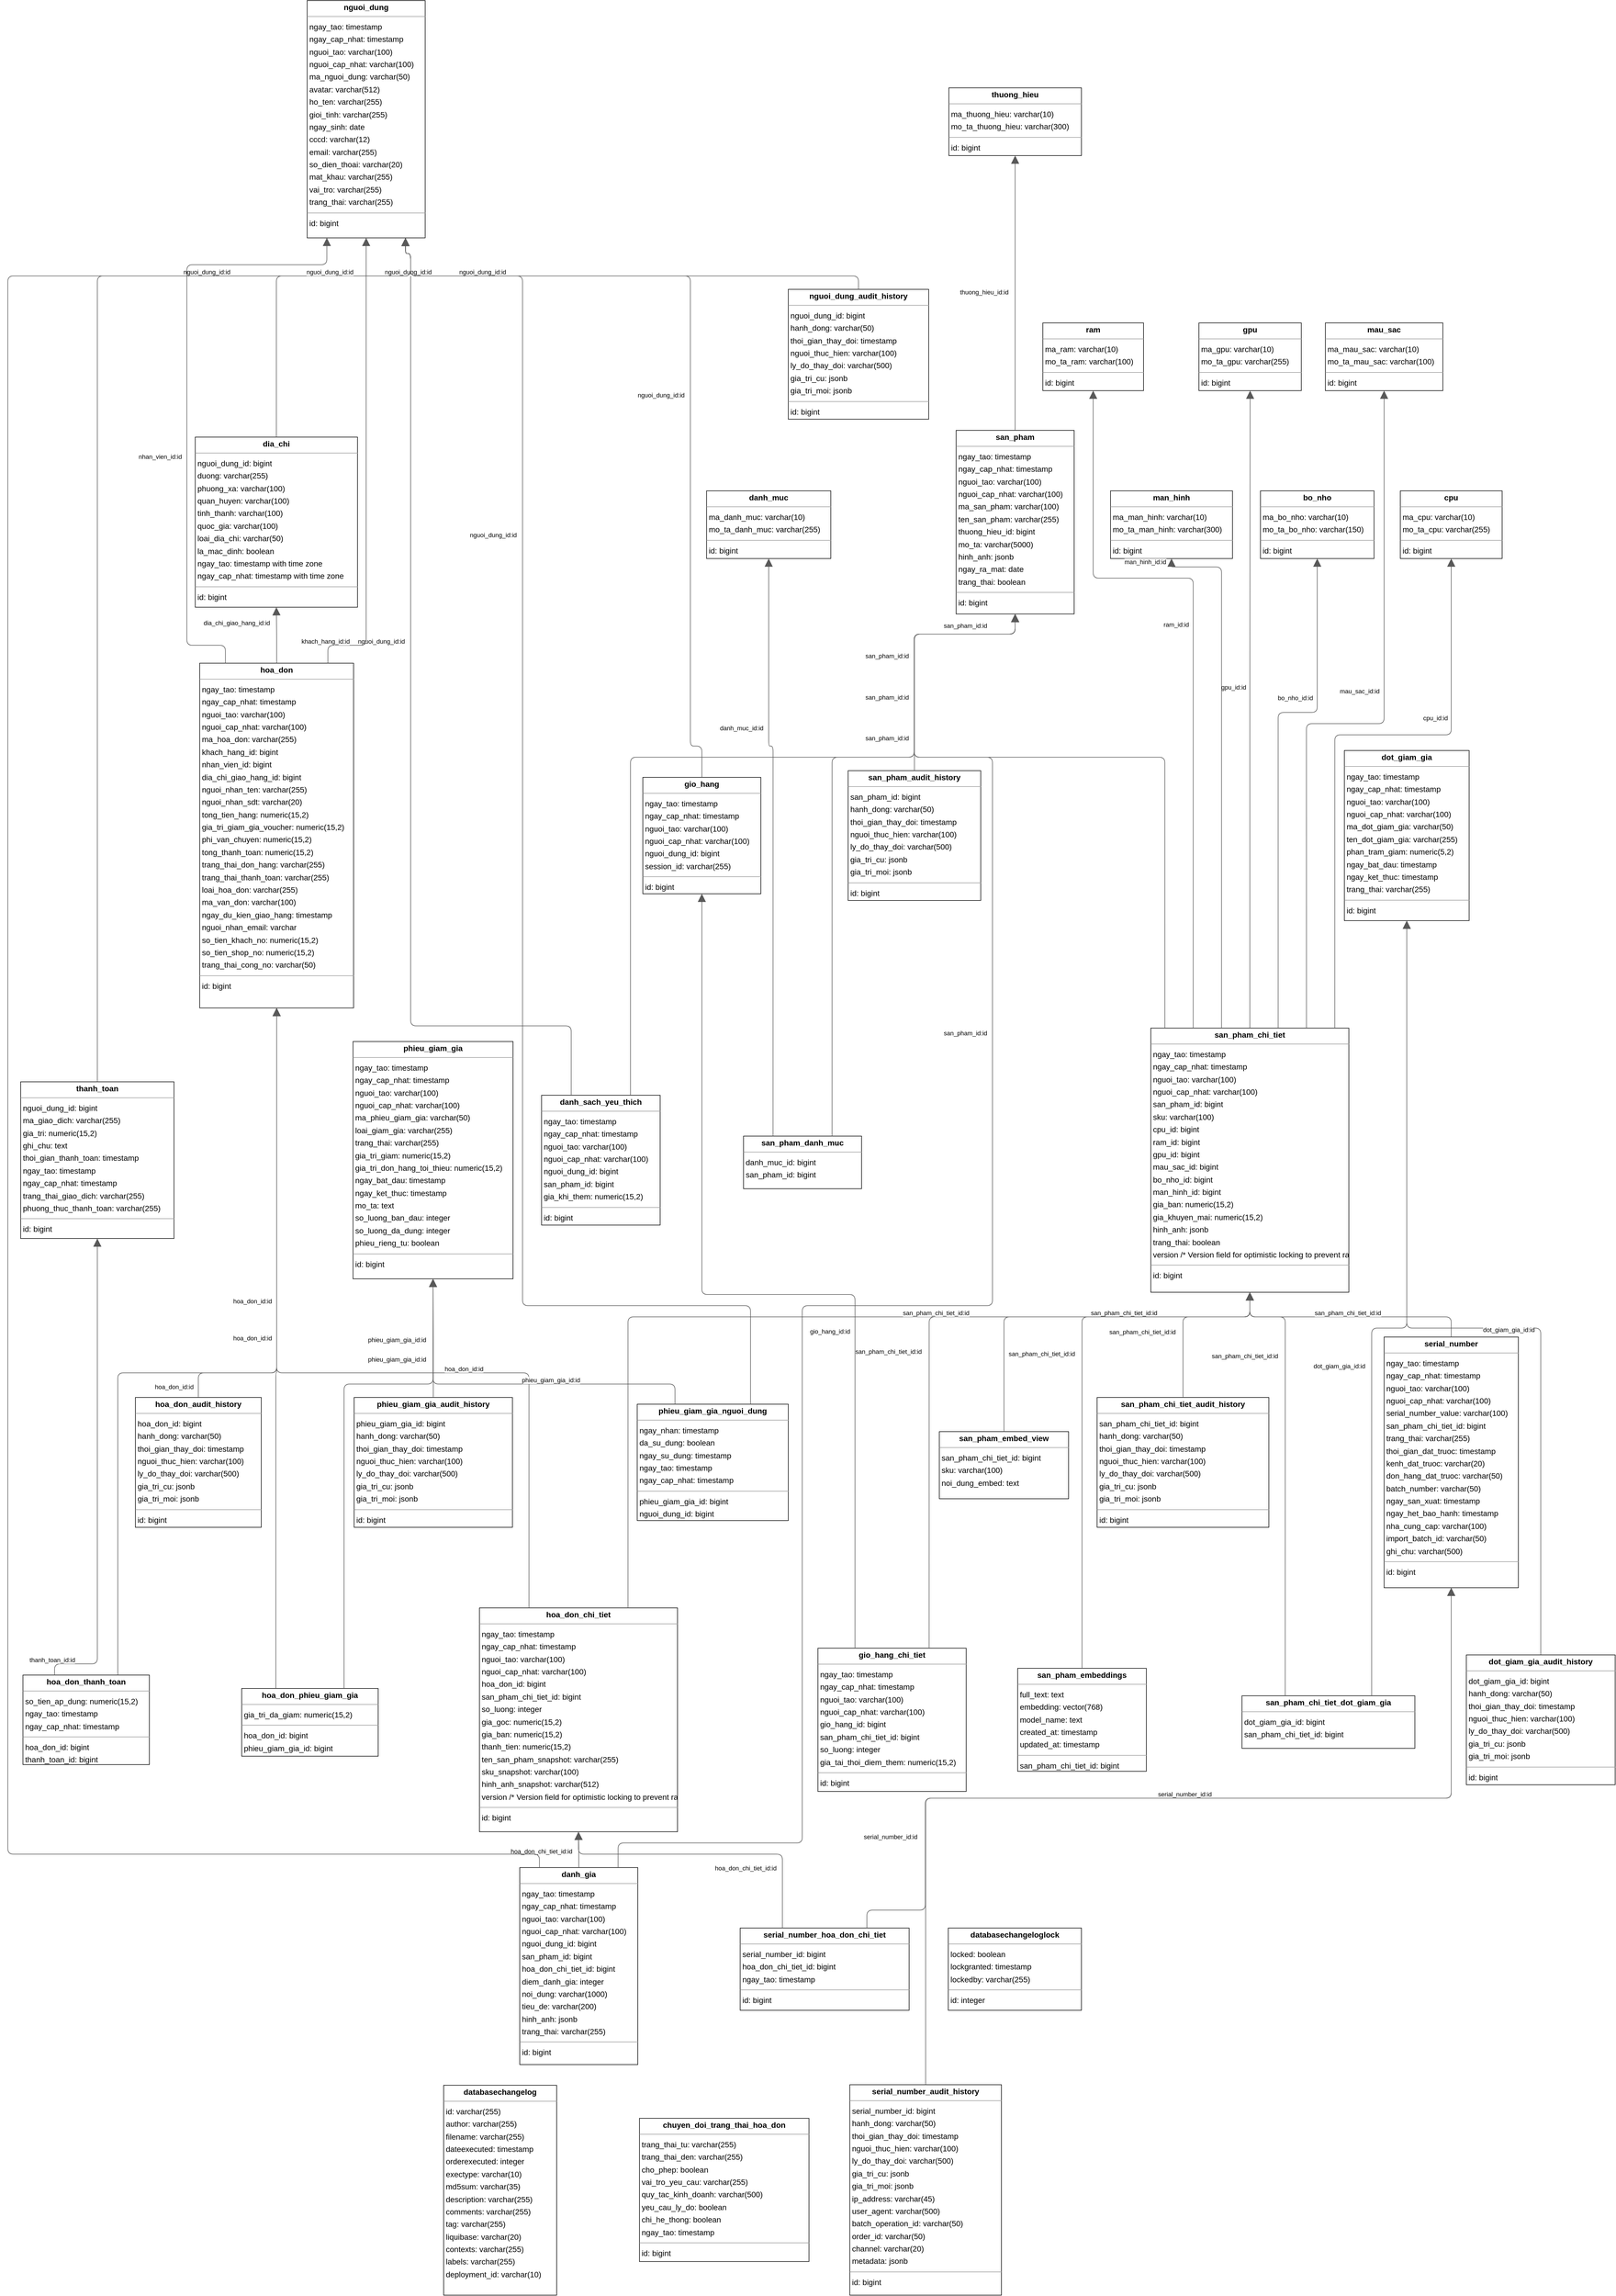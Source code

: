 <mxGraphModel dx="0" dy="0" grid="1" gridSize="10" guides="1" tooltips="1" connect="1" arrows="1" fold="1" page="0" pageScale="1" background="none" math="0" shadow="0">
  <root>
    <mxCell id="0" />
    <mxCell id="1" parent="0" />
    <mxCell id="node16" parent="1" vertex="1" value="&lt;p style=&quot;margin:0px;margin-top:4px;text-align:center;&quot;&gt;&lt;b&gt;bo_nho&lt;/b&gt;&lt;/p&gt;&lt;hr size=&quot;1&quot;/&gt;&lt;p style=&quot;margin:0 0 0 4px;line-height:1.6;&quot;&gt; ma_bo_nho: varchar(10)&lt;br/&gt; mo_ta_bo_nho: varchar(150)&lt;/p&gt;&lt;hr size=&quot;1&quot;/&gt;&lt;p style=&quot;margin:0 0 0 4px;line-height:1.6;&quot;&gt; id: bigint&lt;/p&gt;" style="verticalAlign=top;align=left;overflow=fill;fontSize=14;fontFamily=Helvetica;html=1;rounded=0;shadow=0;comic=0;labelBackgroundColor=none;strokeWidth=1;">
      <mxGeometry x="2039" y="568" width="203" height="121" as="geometry" />
    </mxCell>
    <mxCell id="node31" parent="1" vertex="1" value="&lt;p style=&quot;margin:0px;margin-top:4px;text-align:center;&quot;&gt;&lt;b&gt;chuyen_doi_trang_thai_hoa_don&lt;/b&gt;&lt;/p&gt;&lt;hr size=&quot;1&quot;/&gt;&lt;p style=&quot;margin:0 0 0 4px;line-height:1.6;&quot;&gt; trang_thai_tu: varchar(255)&lt;br/&gt; trang_thai_den: varchar(255)&lt;br/&gt; cho_phep: boolean&lt;br/&gt; vai_tro_yeu_cau: varchar(255)&lt;br/&gt; quy_tac_kinh_doanh: varchar(500)&lt;br/&gt; yeu_cau_ly_do: boolean&lt;br/&gt; chi_he_thong: boolean&lt;br/&gt; ngay_tao: timestamp&lt;/p&gt;&lt;hr size=&quot;1&quot;/&gt;&lt;p style=&quot;margin:0 0 0 4px;line-height:1.6;&quot;&gt; id: bigint&lt;/p&gt;" style="verticalAlign=top;align=left;overflow=fill;fontSize=14;fontFamily=Helvetica;html=1;rounded=0;shadow=0;comic=0;labelBackgroundColor=none;strokeWidth=1;">
      <mxGeometry x="929" y="3476" width="303" height="256" as="geometry" />
    </mxCell>
    <mxCell id="node39" parent="1" vertex="1" value="&lt;p style=&quot;margin:0px;margin-top:4px;text-align:center;&quot;&gt;&lt;b&gt;cpu&lt;/b&gt;&lt;/p&gt;&lt;hr size=&quot;1&quot;/&gt;&lt;p style=&quot;margin:0 0 0 4px;line-height:1.6;&quot;&gt; ma_cpu: varchar(10)&lt;br/&gt; mo_ta_cpu: varchar(255)&lt;/p&gt;&lt;hr size=&quot;1&quot;/&gt;&lt;p style=&quot;margin:0 0 0 4px;line-height:1.6;&quot;&gt; id: bigint&lt;/p&gt;" style="verticalAlign=top;align=left;overflow=fill;fontSize=14;fontFamily=Helvetica;html=1;rounded=0;shadow=0;comic=0;labelBackgroundColor=none;strokeWidth=1;">
      <mxGeometry x="2289" y="568" width="182" height="121" as="geometry" />
    </mxCell>
    <mxCell id="node6" parent="1" vertex="1" value="&lt;p style=&quot;margin:0px;margin-top:4px;text-align:center;&quot;&gt;&lt;b&gt;danh_gia&lt;/b&gt;&lt;/p&gt;&lt;hr size=&quot;1&quot;/&gt;&lt;p style=&quot;margin:0 0 0 4px;line-height:1.6;&quot;&gt; ngay_tao: timestamp&lt;br/&gt; ngay_cap_nhat: timestamp&lt;br/&gt; nguoi_tao: varchar(100)&lt;br/&gt; nguoi_cap_nhat: varchar(100)&lt;br/&gt; nguoi_dung_id: bigint&lt;br/&gt; san_pham_id: bigint&lt;br/&gt; hoa_don_chi_tiet_id: bigint&lt;br/&gt; diem_danh_gia: integer&lt;br/&gt; noi_dung: varchar(1000)&lt;br/&gt; tieu_de: varchar(200)&lt;br/&gt; hinh_anh: jsonb&lt;br/&gt; trang_thai: varchar(255)&lt;/p&gt;&lt;hr size=&quot;1&quot;/&gt;&lt;p style=&quot;margin:0 0 0 4px;line-height:1.6;&quot;&gt; id: bigint&lt;/p&gt;" style="verticalAlign=top;align=left;overflow=fill;fontSize=14;fontFamily=Helvetica;html=1;rounded=0;shadow=0;comic=0;labelBackgroundColor=none;strokeWidth=1;">
      <mxGeometry x="715" y="3028" width="211" height="352" as="geometry" />
    </mxCell>
    <mxCell id="node22" parent="1" vertex="1" value="&lt;p style=&quot;margin:0px;margin-top:4px;text-align:center;&quot;&gt;&lt;b&gt;danh_muc&lt;/b&gt;&lt;/p&gt;&lt;hr size=&quot;1&quot;/&gt;&lt;p style=&quot;margin:0 0 0 4px;line-height:1.6;&quot;&gt; ma_danh_muc: varchar(10)&lt;br/&gt; mo_ta_danh_muc: varchar(255)&lt;/p&gt;&lt;hr size=&quot;1&quot;/&gt;&lt;p style=&quot;margin:0 0 0 4px;line-height:1.6;&quot;&gt; id: bigint&lt;/p&gt;" style="verticalAlign=top;align=left;overflow=fill;fontSize=14;fontFamily=Helvetica;html=1;rounded=0;shadow=0;comic=0;labelBackgroundColor=none;strokeWidth=1;">
      <mxGeometry x="1049" y="568" width="222" height="121" as="geometry" />
    </mxCell>
    <mxCell id="node34" parent="1" vertex="1" value="&lt;p style=&quot;margin:0px;margin-top:4px;text-align:center;&quot;&gt;&lt;b&gt;danh_sach_yeu_thich&lt;/b&gt;&lt;/p&gt;&lt;hr size=&quot;1&quot;/&gt;&lt;p style=&quot;margin:0 0 0 4px;line-height:1.6;&quot;&gt; ngay_tao: timestamp&lt;br/&gt; ngay_cap_nhat: timestamp&lt;br/&gt; nguoi_tao: varchar(100)&lt;br/&gt; nguoi_cap_nhat: varchar(100)&lt;br/&gt; nguoi_dung_id: bigint&lt;br/&gt; san_pham_id: bigint&lt;br/&gt; gia_khi_them: numeric(15,2)&lt;/p&gt;&lt;hr size=&quot;1&quot;/&gt;&lt;p style=&quot;margin:0 0 0 4px;line-height:1.6;&quot;&gt; id: bigint&lt;/p&gt;" style="verticalAlign=top;align=left;overflow=fill;fontSize=14;fontFamily=Helvetica;html=1;rounded=0;shadow=0;comic=0;labelBackgroundColor=none;strokeWidth=1;">
      <mxGeometry x="754" y="1648" width="212" height="232" as="geometry" />
    </mxCell>
    <mxCell id="node36" parent="1" vertex="1" value="&lt;p style=&quot;margin:0px;margin-top:4px;text-align:center;&quot;&gt;&lt;b&gt;databasechangelog&lt;/b&gt;&lt;/p&gt;&lt;hr size=&quot;1&quot;/&gt;&lt;p style=&quot;margin:0 0 0 4px;line-height:1.6;&quot;&gt; id: varchar(255)&lt;br/&gt; author: varchar(255)&lt;br/&gt; filename: varchar(255)&lt;br/&gt; dateexecuted: timestamp&lt;br/&gt; orderexecuted: integer&lt;br/&gt; exectype: varchar(10)&lt;br/&gt; md5sum: varchar(35)&lt;br/&gt; description: varchar(255)&lt;br/&gt; comments: varchar(255)&lt;br/&gt; tag: varchar(255)&lt;br/&gt; liquibase: varchar(20)&lt;br/&gt; contexts: varchar(255)&lt;br/&gt; labels: varchar(255)&lt;br/&gt; deployment_id: varchar(10)&lt;/p&gt;" style="verticalAlign=top;align=left;overflow=fill;fontSize=14;fontFamily=Helvetica;html=1;rounded=0;shadow=0;comic=0;labelBackgroundColor=none;strokeWidth=1;">
      <mxGeometry x="579" y="3417" width="202" height="375" as="geometry" />
    </mxCell>
    <mxCell id="node10" parent="1" vertex="1" value="&lt;p style=&quot;margin:0px;margin-top:4px;text-align:center;&quot;&gt;&lt;b&gt;databasechangeloglock&lt;/b&gt;&lt;/p&gt;&lt;hr size=&quot;1&quot;/&gt;&lt;p style=&quot;margin:0 0 0 4px;line-height:1.6;&quot;&gt; locked: boolean&lt;br/&gt; lockgranted: timestamp&lt;br/&gt; lockedby: varchar(255)&lt;/p&gt;&lt;hr size=&quot;1&quot;/&gt;&lt;p style=&quot;margin:0 0 0 4px;line-height:1.6;&quot;&gt; id: integer&lt;/p&gt;" style="verticalAlign=top;align=left;overflow=fill;fontSize=14;fontFamily=Helvetica;html=1;rounded=0;shadow=0;comic=0;labelBackgroundColor=none;strokeWidth=1;">
      <mxGeometry x="1481" y="3136" width="238" height="147" as="geometry" />
    </mxCell>
    <mxCell id="node21" parent="1" vertex="1" value="&lt;p style=&quot;margin:0px;margin-top:4px;text-align:center;&quot;&gt;&lt;b&gt;dia_chi&lt;/b&gt;&lt;/p&gt;&lt;hr size=&quot;1&quot;/&gt;&lt;p style=&quot;margin:0 0 0 4px;line-height:1.6;&quot;&gt; nguoi_dung_id: bigint&lt;br/&gt; duong: varchar(255)&lt;br/&gt; phuong_xa: varchar(100)&lt;br/&gt; quan_huyen: varchar(100)&lt;br/&gt; tinh_thanh: varchar(100)&lt;br/&gt; quoc_gia: varchar(100)&lt;br/&gt; loai_dia_chi: varchar(50)&lt;br/&gt; la_mac_dinh: boolean&lt;br/&gt; ngay_tao: timestamp with time zone&lt;br/&gt; ngay_cap_nhat: timestamp with time zone&lt;/p&gt;&lt;hr size=&quot;1&quot;/&gt;&lt;p style=&quot;margin:0 0 0 4px;line-height:1.6;&quot;&gt; id: bigint&lt;/p&gt;" style="verticalAlign=top;align=left;overflow=fill;fontSize=14;fontFamily=Helvetica;html=1;rounded=0;shadow=0;comic=0;labelBackgroundColor=none;strokeWidth=1;">
      <mxGeometry x="135" y="472" width="290" height="304" as="geometry" />
    </mxCell>
    <mxCell id="node33" parent="1" vertex="1" value="&lt;p style=&quot;margin:0px;margin-top:4px;text-align:center;&quot;&gt;&lt;b&gt;dot_giam_gia&lt;/b&gt;&lt;/p&gt;&lt;hr size=&quot;1&quot;/&gt;&lt;p style=&quot;margin:0 0 0 4px;line-height:1.6;&quot;&gt; ngay_tao: timestamp&lt;br/&gt; ngay_cap_nhat: timestamp&lt;br/&gt; nguoi_tao: varchar(100)&lt;br/&gt; nguoi_cap_nhat: varchar(100)&lt;br/&gt; ma_dot_giam_gia: varchar(50)&lt;br/&gt; ten_dot_giam_gia: varchar(255)&lt;br/&gt; phan_tram_giam: numeric(5,2)&lt;br/&gt; ngay_bat_dau: timestamp&lt;br/&gt; ngay_ket_thuc: timestamp&lt;br/&gt; trang_thai: varchar(255)&lt;/p&gt;&lt;hr size=&quot;1&quot;/&gt;&lt;p style=&quot;margin:0 0 0 4px;line-height:1.6;&quot;&gt; id: bigint&lt;/p&gt;" style="verticalAlign=top;align=left;overflow=fill;fontSize=14;fontFamily=Helvetica;html=1;rounded=0;shadow=0;comic=0;labelBackgroundColor=none;strokeWidth=1;">
      <mxGeometry x="2189" y="1032" width="223" height="304" as="geometry" />
    </mxCell>
    <mxCell id="node19" parent="1" vertex="1" value="&lt;p style=&quot;margin:0px;margin-top:4px;text-align:center;&quot;&gt;&lt;b&gt;dot_giam_gia_audit_history&lt;/b&gt;&lt;/p&gt;&lt;hr size=&quot;1&quot;/&gt;&lt;p style=&quot;margin:0 0 0 4px;line-height:1.6;&quot;&gt; dot_giam_gia_id: bigint&lt;br/&gt; hanh_dong: varchar(50)&lt;br/&gt; thoi_gian_thay_doi: timestamp&lt;br/&gt; nguoi_thuc_hien: varchar(100)&lt;br/&gt; ly_do_thay_doi: varchar(500)&lt;br/&gt; gia_tri_cu: jsonb&lt;br/&gt; gia_tri_moi: jsonb&lt;/p&gt;&lt;hr size=&quot;1&quot;/&gt;&lt;p style=&quot;margin:0 0 0 4px;line-height:1.6;&quot;&gt; id: bigint&lt;/p&gt;" style="verticalAlign=top;align=left;overflow=fill;fontSize=14;fontFamily=Helvetica;html=1;rounded=0;shadow=0;comic=0;labelBackgroundColor=none;strokeWidth=1;">
      <mxGeometry x="2407" y="2648" width="266" height="232" as="geometry" />
    </mxCell>
    <mxCell id="node5" parent="1" vertex="1" value="&lt;p style=&quot;margin:0px;margin-top:4px;text-align:center;&quot;&gt;&lt;b&gt;gio_hang&lt;/b&gt;&lt;/p&gt;&lt;hr size=&quot;1&quot;/&gt;&lt;p style=&quot;margin:0 0 0 4px;line-height:1.6;&quot;&gt; ngay_tao: timestamp&lt;br/&gt; ngay_cap_nhat: timestamp&lt;br/&gt; nguoi_tao: varchar(100)&lt;br/&gt; nguoi_cap_nhat: varchar(100)&lt;br/&gt; nguoi_dung_id: bigint&lt;br/&gt; session_id: varchar(255)&lt;/p&gt;&lt;hr size=&quot;1&quot;/&gt;&lt;p style=&quot;margin:0 0 0 4px;line-height:1.6;&quot;&gt; id: bigint&lt;/p&gt;" style="verticalAlign=top;align=left;overflow=fill;fontSize=14;fontFamily=Helvetica;html=1;rounded=0;shadow=0;comic=0;labelBackgroundColor=none;strokeWidth=1;">
      <mxGeometry x="935" y="1080" width="211" height="208" as="geometry" />
    </mxCell>
    <mxCell id="node12" parent="1" vertex="1" value="&lt;p style=&quot;margin:0px;margin-top:4px;text-align:center;&quot;&gt;&lt;b&gt;gio_hang_chi_tiet&lt;/b&gt;&lt;/p&gt;&lt;hr size=&quot;1&quot;/&gt;&lt;p style=&quot;margin:0 0 0 4px;line-height:1.6;&quot;&gt; ngay_tao: timestamp&lt;br/&gt; ngay_cap_nhat: timestamp&lt;br/&gt; nguoi_tao: varchar(100)&lt;br/&gt; nguoi_cap_nhat: varchar(100)&lt;br/&gt; gio_hang_id: bigint&lt;br/&gt; san_pham_chi_tiet_id: bigint&lt;br/&gt; so_luong: integer&lt;br/&gt; gia_tai_thoi_diem_them: numeric(15,2)&lt;/p&gt;&lt;hr size=&quot;1&quot;/&gt;&lt;p style=&quot;margin:0 0 0 4px;line-height:1.6;&quot;&gt; id: bigint&lt;/p&gt;" style="verticalAlign=top;align=left;overflow=fill;fontSize=14;fontFamily=Helvetica;html=1;rounded=0;shadow=0;comic=0;labelBackgroundColor=none;strokeWidth=1;">
      <mxGeometry x="1248" y="2636" width="265" height="256" as="geometry" />
    </mxCell>
    <mxCell id="node37" parent="1" vertex="1" value="&lt;p style=&quot;margin:0px;margin-top:4px;text-align:center;&quot;&gt;&lt;b&gt;gpu&lt;/b&gt;&lt;/p&gt;&lt;hr size=&quot;1&quot;/&gt;&lt;p style=&quot;margin:0 0 0 4px;line-height:1.6;&quot;&gt; ma_gpu: varchar(10)&lt;br/&gt; mo_ta_gpu: varchar(255)&lt;/p&gt;&lt;hr size=&quot;1&quot;/&gt;&lt;p style=&quot;margin:0 0 0 4px;line-height:1.6;&quot;&gt; id: bigint&lt;/p&gt;" style="verticalAlign=top;align=left;overflow=fill;fontSize=14;fontFamily=Helvetica;html=1;rounded=0;shadow=0;comic=0;labelBackgroundColor=none;strokeWidth=1;">
      <mxGeometry x="1929" y="268" width="183" height="121" as="geometry" />
    </mxCell>
    <mxCell id="node17" parent="1" vertex="1" value="&lt;p style=&quot;margin:0px;margin-top:4px;text-align:center;&quot;&gt;&lt;b&gt;hoa_don&lt;/b&gt;&lt;/p&gt;&lt;hr size=&quot;1&quot;/&gt;&lt;p style=&quot;margin:0 0 0 4px;line-height:1.6;&quot;&gt; ngay_tao: timestamp&lt;br/&gt; ngay_cap_nhat: timestamp&lt;br/&gt; nguoi_tao: varchar(100)&lt;br/&gt; nguoi_cap_nhat: varchar(100)&lt;br/&gt; ma_hoa_don: varchar(255)&lt;br/&gt; khach_hang_id: bigint&lt;br/&gt; nhan_vien_id: bigint&lt;br/&gt; dia_chi_giao_hang_id: bigint&lt;br/&gt; nguoi_nhan_ten: varchar(255)&lt;br/&gt; nguoi_nhan_sdt: varchar(20)&lt;br/&gt; tong_tien_hang: numeric(15,2)&lt;br/&gt; gia_tri_giam_gia_voucher: numeric(15,2)&lt;br/&gt; phi_van_chuyen: numeric(15,2)&lt;br/&gt; tong_thanh_toan: numeric(15,2)&lt;br/&gt; trang_thai_don_hang: varchar(255)&lt;br/&gt; trang_thai_thanh_toan: varchar(255)&lt;br/&gt; loai_hoa_don: varchar(255)&lt;br/&gt; ma_van_don: varchar(100)&lt;br/&gt; ngay_du_kien_giao_hang: timestamp&lt;br/&gt; nguoi_nhan_email: varchar&lt;br/&gt; so_tien_khach_no: numeric(15,2)&lt;br/&gt; so_tien_shop_no: numeric(15,2)&lt;br/&gt; trang_thai_cong_no: varchar(50)&lt;/p&gt;&lt;hr size=&quot;1&quot;/&gt;&lt;p style=&quot;margin:0 0 0 4px;line-height:1.6;&quot;&gt; id: bigint&lt;/p&gt;" style="verticalAlign=top;align=left;overflow=fill;fontSize=14;fontFamily=Helvetica;html=1;rounded=0;shadow=0;comic=0;labelBackgroundColor=none;strokeWidth=1;">
      <mxGeometry x="143" y="876" width="275" height="616" as="geometry" />
    </mxCell>
    <mxCell id="node13" parent="1" vertex="1" value="&lt;p style=&quot;margin:0px;margin-top:4px;text-align:center;&quot;&gt;&lt;b&gt;hoa_don_audit_history&lt;/b&gt;&lt;/p&gt;&lt;hr size=&quot;1&quot;/&gt;&lt;p style=&quot;margin:0 0 0 4px;line-height:1.6;&quot;&gt; hoa_don_id: bigint&lt;br/&gt; hanh_dong: varchar(50)&lt;br/&gt; thoi_gian_thay_doi: timestamp&lt;br/&gt; nguoi_thuc_hien: varchar(100)&lt;br/&gt; ly_do_thay_doi: varchar(500)&lt;br/&gt; gia_tri_cu: jsonb&lt;br/&gt; gia_tri_moi: jsonb&lt;/p&gt;&lt;hr size=&quot;1&quot;/&gt;&lt;p style=&quot;margin:0 0 0 4px;line-height:1.6;&quot;&gt; id: bigint&lt;/p&gt;" style="verticalAlign=top;align=left;overflow=fill;fontSize=14;fontFamily=Helvetica;html=1;rounded=0;shadow=0;comic=0;labelBackgroundColor=none;strokeWidth=1;">
      <mxGeometry x="28" y="2188" width="225" height="232" as="geometry" />
    </mxCell>
    <mxCell id="node20" parent="1" vertex="1" value="&lt;p style=&quot;margin:0px;margin-top:4px;text-align:center;&quot;&gt;&lt;b&gt;hoa_don_chi_tiet&lt;/b&gt;&lt;/p&gt;&lt;hr size=&quot;1&quot;/&gt;&lt;p style=&quot;margin:0 0 0 4px;line-height:1.6;&quot;&gt; ngay_tao: timestamp&lt;br/&gt; ngay_cap_nhat: timestamp&lt;br/&gt; nguoi_tao: varchar(100)&lt;br/&gt; nguoi_cap_nhat: varchar(100)&lt;br/&gt; hoa_don_id: bigint&lt;br/&gt; san_pham_chi_tiet_id: bigint&lt;br/&gt; so_luong: integer&lt;br/&gt; gia_goc: numeric(15,2)&lt;br/&gt; gia_ban: numeric(15,2)&lt;br/&gt; thanh_tien: numeric(15,2)&lt;br/&gt; ten_san_pham_snapshot: varchar(255)&lt;br/&gt; sku_snapshot: varchar(100)&lt;br/&gt; hinh_anh_snapshot: varchar(512)&lt;br/&gt; version  /* Version field for optimistic locking to prevent race conditio... */: bigint&lt;/p&gt;&lt;hr size=&quot;1&quot;/&gt;&lt;p style=&quot;margin:0 0 0 4px;line-height:1.6;&quot;&gt; id: bigint&lt;/p&gt;" style="verticalAlign=top;align=left;overflow=fill;fontSize=14;fontFamily=Helvetica;html=1;rounded=0;shadow=0;comic=0;labelBackgroundColor=none;strokeWidth=1;">
      <mxGeometry x="643" y="2564" width="354" height="400" as="geometry" />
    </mxCell>
    <mxCell id="node24" parent="1" vertex="1" value="&lt;p style=&quot;margin:0px;margin-top:4px;text-align:center;&quot;&gt;&lt;b&gt;hoa_don_phieu_giam_gia&lt;/b&gt;&lt;/p&gt;&lt;hr size=&quot;1&quot;/&gt;&lt;p style=&quot;margin:0 0 0 4px;line-height:1.6;&quot;&gt; gia_tri_da_giam: numeric(15,2)&lt;/p&gt;&lt;hr size=&quot;1&quot;/&gt;&lt;p style=&quot;margin:0 0 0 4px;line-height:1.6;&quot;&gt; hoa_don_id: bigint&lt;br/&gt; phieu_giam_gia_id: bigint&lt;/p&gt;" style="verticalAlign=top;align=left;overflow=fill;fontSize=14;fontFamily=Helvetica;html=1;rounded=0;shadow=0;comic=0;labelBackgroundColor=none;strokeWidth=1;">
      <mxGeometry x="218" y="2708" width="244" height="121" as="geometry" />
    </mxCell>
    <mxCell id="node8" parent="1" vertex="1" value="&lt;p style=&quot;margin:0px;margin-top:4px;text-align:center;&quot;&gt;&lt;b&gt;hoa_don_thanh_toan&lt;/b&gt;&lt;/p&gt;&lt;hr size=&quot;1&quot;/&gt;&lt;p style=&quot;margin:0 0 0 4px;line-height:1.6;&quot;&gt; so_tien_ap_dung: numeric(15,2)&lt;br/&gt; ngay_tao: timestamp&lt;br/&gt; ngay_cap_nhat: timestamp&lt;/p&gt;&lt;hr size=&quot;1&quot;/&gt;&lt;p style=&quot;margin:0 0 0 4px;line-height:1.6;&quot;&gt; hoa_don_id: bigint&lt;br/&gt; thanh_toan_id: bigint&lt;/p&gt;" style="verticalAlign=top;align=left;overflow=fill;fontSize=14;fontFamily=Helvetica;html=1;rounded=0;shadow=0;comic=0;labelBackgroundColor=none;strokeWidth=1;">
      <mxGeometry x="-173" y="2684" width="226" height="160" as="geometry" />
    </mxCell>
    <mxCell id="node2" parent="1" vertex="1" value="&lt;p style=&quot;margin:0px;margin-top:4px;text-align:center;&quot;&gt;&lt;b&gt;man_hinh&lt;/b&gt;&lt;/p&gt;&lt;hr size=&quot;1&quot;/&gt;&lt;p style=&quot;margin:0 0 0 4px;line-height:1.6;&quot;&gt; ma_man_hinh: varchar(10)&lt;br/&gt; mo_ta_man_hinh: varchar(300)&lt;/p&gt;&lt;hr size=&quot;1&quot;/&gt;&lt;p style=&quot;margin:0 0 0 4px;line-height:1.6;&quot;&gt; id: bigint&lt;/p&gt;" style="verticalAlign=top;align=left;overflow=fill;fontSize=14;fontFamily=Helvetica;html=1;rounded=0;shadow=0;comic=0;labelBackgroundColor=none;strokeWidth=1;">
      <mxGeometry x="1771" y="568" width="218" height="121" as="geometry" />
    </mxCell>
    <mxCell id="node30" parent="1" vertex="1" value="&lt;p style=&quot;margin:0px;margin-top:4px;text-align:center;&quot;&gt;&lt;b&gt;mau_sac&lt;/b&gt;&lt;/p&gt;&lt;hr size=&quot;1&quot;/&gt;&lt;p style=&quot;margin:0 0 0 4px;line-height:1.6;&quot;&gt; ma_mau_sac: varchar(10)&lt;br/&gt; mo_ta_mau_sac: varchar(100)&lt;/p&gt;&lt;hr size=&quot;1&quot;/&gt;&lt;p style=&quot;margin:0 0 0 4px;line-height:1.6;&quot;&gt; id: bigint&lt;/p&gt;" style="verticalAlign=top;align=left;overflow=fill;fontSize=14;fontFamily=Helvetica;html=1;rounded=0;shadow=0;comic=0;labelBackgroundColor=none;strokeWidth=1;">
      <mxGeometry x="2155" y="268" width="210" height="121" as="geometry" />
    </mxCell>
    <mxCell id="node0" parent="1" vertex="1" value="&lt;p style=&quot;margin:0px;margin-top:4px;text-align:center;&quot;&gt;&lt;b&gt;nguoi_dung&lt;/b&gt;&lt;/p&gt;&lt;hr size=&quot;1&quot;/&gt;&lt;p style=&quot;margin:0 0 0 4px;line-height:1.6;&quot;&gt; ngay_tao: timestamp&lt;br/&gt; ngay_cap_nhat: timestamp&lt;br/&gt; nguoi_tao: varchar(100)&lt;br/&gt; nguoi_cap_nhat: varchar(100)&lt;br/&gt; ma_nguoi_dung: varchar(50)&lt;br/&gt; avatar: varchar(512)&lt;br/&gt; ho_ten: varchar(255)&lt;br/&gt; gioi_tinh: varchar(255)&lt;br/&gt; ngay_sinh: date&lt;br/&gt; cccd: varchar(12)&lt;br/&gt; email: varchar(255)&lt;br/&gt; so_dien_thoai: varchar(20)&lt;br/&gt; mat_khau: varchar(255)&lt;br/&gt; vai_tro: varchar(255)&lt;br/&gt; trang_thai: varchar(255)&lt;/p&gt;&lt;hr size=&quot;1&quot;/&gt;&lt;p style=&quot;margin:0 0 0 4px;line-height:1.6;&quot;&gt; id: bigint&lt;/p&gt;" style="verticalAlign=top;align=left;overflow=fill;fontSize=14;fontFamily=Helvetica;html=1;rounded=0;shadow=0;comic=0;labelBackgroundColor=none;strokeWidth=1;">
      <mxGeometry x="335" y="-308" width="211" height="424" as="geometry" />
    </mxCell>
    <mxCell id="node32" parent="1" vertex="1" value="&lt;p style=&quot;margin:0px;margin-top:4px;text-align:center;&quot;&gt;&lt;b&gt;nguoi_dung_audit_history&lt;/b&gt;&lt;/p&gt;&lt;hr size=&quot;1&quot;/&gt;&lt;p style=&quot;margin:0 0 0 4px;line-height:1.6;&quot;&gt; nguoi_dung_id: bigint&lt;br/&gt; hanh_dong: varchar(50)&lt;br/&gt; thoi_gian_thay_doi: timestamp&lt;br/&gt; nguoi_thuc_hien: varchar(100)&lt;br/&gt; ly_do_thay_doi: varchar(500)&lt;br/&gt; gia_tri_cu: jsonb&lt;br/&gt; gia_tri_moi: jsonb&lt;/p&gt;&lt;hr size=&quot;1&quot;/&gt;&lt;p style=&quot;margin:0 0 0 4px;line-height:1.6;&quot;&gt; id: bigint&lt;/p&gt;" style="verticalAlign=top;align=left;overflow=fill;fontSize=14;fontFamily=Helvetica;html=1;rounded=0;shadow=0;comic=0;labelBackgroundColor=none;strokeWidth=1;">
      <mxGeometry x="1195" y="208" width="251" height="232" as="geometry" />
    </mxCell>
    <mxCell id="node28" parent="1" vertex="1" value="&lt;p style=&quot;margin:0px;margin-top:4px;text-align:center;&quot;&gt;&lt;b&gt;phieu_giam_gia&lt;/b&gt;&lt;/p&gt;&lt;hr size=&quot;1&quot;/&gt;&lt;p style=&quot;margin:0 0 0 4px;line-height:1.6;&quot;&gt; ngay_tao: timestamp&lt;br/&gt; ngay_cap_nhat: timestamp&lt;br/&gt; nguoi_tao: varchar(100)&lt;br/&gt; nguoi_cap_nhat: varchar(100)&lt;br/&gt; ma_phieu_giam_gia: varchar(50)&lt;br/&gt; loai_giam_gia: varchar(255)&lt;br/&gt; trang_thai: varchar(255)&lt;br/&gt; gia_tri_giam: numeric(15,2)&lt;br/&gt; gia_tri_don_hang_toi_thieu: numeric(15,2)&lt;br/&gt; ngay_bat_dau: timestamp&lt;br/&gt; ngay_ket_thuc: timestamp&lt;br/&gt; mo_ta: text&lt;br/&gt; so_luong_ban_dau: integer&lt;br/&gt; so_luong_da_dung: integer&lt;br/&gt; phieu_rieng_tu: boolean&lt;/p&gt;&lt;hr size=&quot;1&quot;/&gt;&lt;p style=&quot;margin:0 0 0 4px;line-height:1.6;&quot;&gt; id: bigint&lt;/p&gt;" style="verticalAlign=top;align=left;overflow=fill;fontSize=14;fontFamily=Helvetica;html=1;rounded=0;shadow=0;comic=0;labelBackgroundColor=none;strokeWidth=1;">
      <mxGeometry x="417" y="1552" width="286" height="424" as="geometry" />
    </mxCell>
    <mxCell id="node9" parent="1" vertex="1" value="&lt;p style=&quot;margin:0px;margin-top:4px;text-align:center;&quot;&gt;&lt;b&gt;phieu_giam_gia_audit_history&lt;/b&gt;&lt;/p&gt;&lt;hr size=&quot;1&quot;/&gt;&lt;p style=&quot;margin:0 0 0 4px;line-height:1.6;&quot;&gt; phieu_giam_gia_id: bigint&lt;br/&gt; hanh_dong: varchar(50)&lt;br/&gt; thoi_gian_thay_doi: timestamp&lt;br/&gt; nguoi_thuc_hien: varchar(100)&lt;br/&gt; ly_do_thay_doi: varchar(500)&lt;br/&gt; gia_tri_cu: jsonb&lt;br/&gt; gia_tri_moi: jsonb&lt;/p&gt;&lt;hr size=&quot;1&quot;/&gt;&lt;p style=&quot;margin:0 0 0 4px;line-height:1.6;&quot;&gt; id: bigint&lt;/p&gt;" style="verticalAlign=top;align=left;overflow=fill;fontSize=14;fontFamily=Helvetica;html=1;rounded=0;shadow=0;comic=0;labelBackgroundColor=none;strokeWidth=1;">
      <mxGeometry x="419" y="2188" width="283" height="232" as="geometry" />
    </mxCell>
    <mxCell id="node27" parent="1" vertex="1" value="&lt;p style=&quot;margin:0px;margin-top:4px;text-align:center;&quot;&gt;&lt;b&gt;phieu_giam_gia_nguoi_dung&lt;/b&gt;&lt;/p&gt;&lt;hr size=&quot;1&quot;/&gt;&lt;p style=&quot;margin:0 0 0 4px;line-height:1.6;&quot;&gt; ngay_nhan: timestamp&lt;br/&gt; da_su_dung: boolean&lt;br/&gt; ngay_su_dung: timestamp&lt;br/&gt; ngay_tao: timestamp&lt;br/&gt; ngay_cap_nhat: timestamp&lt;/p&gt;&lt;hr size=&quot;1&quot;/&gt;&lt;p style=&quot;margin:0 0 0 4px;line-height:1.6;&quot;&gt; phieu_giam_gia_id: bigint&lt;br/&gt; nguoi_dung_id: bigint&lt;/p&gt;" style="verticalAlign=top;align=left;overflow=fill;fontSize=14;fontFamily=Helvetica;html=1;rounded=0;shadow=0;comic=0;labelBackgroundColor=none;strokeWidth=1;">
      <mxGeometry x="925" y="2200" width="270" height="208" as="geometry" />
    </mxCell>
    <mxCell id="node14" parent="1" vertex="1" value="&lt;p style=&quot;margin:0px;margin-top:4px;text-align:center;&quot;&gt;&lt;b&gt;ram&lt;/b&gt;&lt;/p&gt;&lt;hr size=&quot;1&quot;/&gt;&lt;p style=&quot;margin:0 0 0 4px;line-height:1.6;&quot;&gt; ma_ram: varchar(10)&lt;br/&gt; mo_ta_ram: varchar(100)&lt;/p&gt;&lt;hr size=&quot;1&quot;/&gt;&lt;p style=&quot;margin:0 0 0 4px;line-height:1.6;&quot;&gt; id: bigint&lt;/p&gt;" style="verticalAlign=top;align=left;overflow=fill;fontSize=14;fontFamily=Helvetica;html=1;rounded=0;shadow=0;comic=0;labelBackgroundColor=none;strokeWidth=1;">
      <mxGeometry x="1650" y="268" width="180" height="121" as="geometry" />
    </mxCell>
    <mxCell id="node11" parent="1" vertex="1" value="&lt;p style=&quot;margin:0px;margin-top:4px;text-align:center;&quot;&gt;&lt;b&gt;san_pham&lt;/b&gt;&lt;/p&gt;&lt;hr size=&quot;1&quot;/&gt;&lt;p style=&quot;margin:0 0 0 4px;line-height:1.6;&quot;&gt; ngay_tao: timestamp&lt;br/&gt; ngay_cap_nhat: timestamp&lt;br/&gt; nguoi_tao: varchar(100)&lt;br/&gt; nguoi_cap_nhat: varchar(100)&lt;br/&gt; ma_san_pham: varchar(100)&lt;br/&gt; ten_san_pham: varchar(255)&lt;br/&gt; thuong_hieu_id: bigint&lt;br/&gt; mo_ta: varchar(5000)&lt;br/&gt; hinh_anh: jsonb&lt;br/&gt; ngay_ra_mat: date&lt;br/&gt; trang_thai: boolean&lt;/p&gt;&lt;hr size=&quot;1&quot;/&gt;&lt;p style=&quot;margin:0 0 0 4px;line-height:1.6;&quot;&gt; id: bigint&lt;/p&gt;" style="verticalAlign=top;align=left;overflow=fill;fontSize=14;fontFamily=Helvetica;html=1;rounded=0;shadow=0;comic=0;labelBackgroundColor=none;strokeWidth=1;">
      <mxGeometry x="1495" y="460" width="211" height="328" as="geometry" />
    </mxCell>
    <mxCell id="node4" parent="1" vertex="1" value="&lt;p style=&quot;margin:0px;margin-top:4px;text-align:center;&quot;&gt;&lt;b&gt;san_pham_audit_history&lt;/b&gt;&lt;/p&gt;&lt;hr size=&quot;1&quot;/&gt;&lt;p style=&quot;margin:0 0 0 4px;line-height:1.6;&quot;&gt; san_pham_id: bigint&lt;br/&gt; hanh_dong: varchar(50)&lt;br/&gt; thoi_gian_thay_doi: timestamp&lt;br/&gt; nguoi_thuc_hien: varchar(100)&lt;br/&gt; ly_do_thay_doi: varchar(500)&lt;br/&gt; gia_tri_cu: jsonb&lt;br/&gt; gia_tri_moi: jsonb&lt;/p&gt;&lt;hr size=&quot;1&quot;/&gt;&lt;p style=&quot;margin:0 0 0 4px;line-height:1.6;&quot;&gt; id: bigint&lt;/p&gt;" style="verticalAlign=top;align=left;overflow=fill;fontSize=14;fontFamily=Helvetica;html=1;rounded=0;shadow=0;comic=0;labelBackgroundColor=none;strokeWidth=1;">
      <mxGeometry x="1302" y="1068" width="237" height="232" as="geometry" />
    </mxCell>
    <mxCell id="node35" parent="1" vertex="1" value="&lt;p style=&quot;margin:0px;margin-top:4px;text-align:center;&quot;&gt;&lt;b&gt;san_pham_chi_tiet&lt;/b&gt;&lt;/p&gt;&lt;hr size=&quot;1&quot;/&gt;&lt;p style=&quot;margin:0 0 0 4px;line-height:1.6;&quot;&gt; ngay_tao: timestamp&lt;br/&gt; ngay_cap_nhat: timestamp&lt;br/&gt; nguoi_tao: varchar(100)&lt;br/&gt; nguoi_cap_nhat: varchar(100)&lt;br/&gt; san_pham_id: bigint&lt;br/&gt; sku: varchar(100)&lt;br/&gt; cpu_id: bigint&lt;br/&gt; ram_id: bigint&lt;br/&gt; gpu_id: bigint&lt;br/&gt; mau_sac_id: bigint&lt;br/&gt; bo_nho_id: bigint&lt;br/&gt; man_hinh_id: bigint&lt;br/&gt; gia_ban: numeric(15,2)&lt;br/&gt; gia_khuyen_mai: numeric(15,2)&lt;br/&gt; hinh_anh: jsonb&lt;br/&gt; trang_thai: boolean&lt;br/&gt; version  /* Version field for optimistic locking to prevent race conditio... */: bigint&lt;/p&gt;&lt;hr size=&quot;1&quot;/&gt;&lt;p style=&quot;margin:0 0 0 4px;line-height:1.6;&quot;&gt; id: bigint&lt;/p&gt;" style="verticalAlign=top;align=left;overflow=fill;fontSize=14;fontFamily=Helvetica;html=1;rounded=0;shadow=0;comic=0;labelBackgroundColor=none;strokeWidth=1;">
      <mxGeometry x="1843" y="1528" width="354" height="472" as="geometry" />
    </mxCell>
    <mxCell id="node23" parent="1" vertex="1" value="&lt;p style=&quot;margin:0px;margin-top:4px;text-align:center;&quot;&gt;&lt;b&gt;san_pham_chi_tiet_audit_history&lt;/b&gt;&lt;/p&gt;&lt;hr size=&quot;1&quot;/&gt;&lt;p style=&quot;margin:0 0 0 4px;line-height:1.6;&quot;&gt; san_pham_chi_tiet_id: bigint&lt;br/&gt; hanh_dong: varchar(50)&lt;br/&gt; thoi_gian_thay_doi: timestamp&lt;br/&gt; nguoi_thuc_hien: varchar(100)&lt;br/&gt; ly_do_thay_doi: varchar(500)&lt;br/&gt; gia_tri_cu: jsonb&lt;br/&gt; gia_tri_moi: jsonb&lt;/p&gt;&lt;hr size=&quot;1&quot;/&gt;&lt;p style=&quot;margin:0 0 0 4px;line-height:1.6;&quot;&gt; id: bigint&lt;/p&gt;" style="verticalAlign=top;align=left;overflow=fill;fontSize=14;fontFamily=Helvetica;html=1;rounded=0;shadow=0;comic=0;labelBackgroundColor=none;strokeWidth=1;">
      <mxGeometry x="1747" y="2188" width="307" height="232" as="geometry" />
    </mxCell>
    <mxCell id="node15" parent="1" vertex="1" value="&lt;p style=&quot;margin:0px;margin-top:4px;text-align:center;&quot;&gt;&lt;b&gt;san_pham_chi_tiet_dot_giam_gia&lt;/b&gt;&lt;/p&gt;&lt;hr size=&quot;1&quot;/&gt;&lt;p style=&quot;margin:0 0 0 4px;line-height:1.6;&quot;&gt; dot_giam_gia_id: bigint&lt;br/&gt; san_pham_chi_tiet_id: bigint&lt;/p&gt;" style="verticalAlign=top;align=left;overflow=fill;fontSize=14;fontFamily=Helvetica;html=1;rounded=0;shadow=0;comic=0;labelBackgroundColor=none;strokeWidth=1;">
      <mxGeometry x="2006" y="2721" width="309" height="94" as="geometry" />
    </mxCell>
    <mxCell id="node7" parent="1" vertex="1" value="&lt;p style=&quot;margin:0px;margin-top:4px;text-align:center;&quot;&gt;&lt;b&gt;san_pham_danh_muc&lt;/b&gt;&lt;/p&gt;&lt;hr size=&quot;1&quot;/&gt;&lt;p style=&quot;margin:0 0 0 4px;line-height:1.6;&quot;&gt; danh_muc_id: bigint&lt;br/&gt; san_pham_id: bigint&lt;/p&gt;" style="verticalAlign=top;align=left;overflow=fill;fontSize=14;fontFamily=Helvetica;html=1;rounded=0;shadow=0;comic=0;labelBackgroundColor=none;strokeWidth=1;">
      <mxGeometry x="1115" y="1721" width="211" height="94" as="geometry" />
    </mxCell>
    <mxCell id="node25" parent="1" vertex="1" value="&lt;p style=&quot;margin:0px;margin-top:4px;text-align:center;&quot;&gt;&lt;b&gt;san_pham_embed_view&lt;/b&gt;&lt;/p&gt;&lt;hr size=&quot;1&quot;/&gt;&lt;p style=&quot;margin:0 0 0 4px;line-height:1.6;&quot;&gt; san_pham_chi_tiet_id: bigint&lt;br/&gt; sku: varchar(100)&lt;br/&gt; noi_dung_embed: text&lt;/p&gt;" style="verticalAlign=top;align=left;overflow=fill;fontSize=14;fontFamily=Helvetica;html=1;rounded=0;shadow=0;comic=0;labelBackgroundColor=none;strokeWidth=1;">
      <mxGeometry x="1465" y="2249" width="231" height="120" as="geometry" />
    </mxCell>
    <mxCell id="node38" parent="1" vertex="1" value="&lt;p style=&quot;margin:0px;margin-top:4px;text-align:center;&quot;&gt;&lt;b&gt;san_pham_embeddings&lt;/b&gt;&lt;/p&gt;&lt;hr size=&quot;1&quot;/&gt;&lt;p style=&quot;margin:0 0 0 4px;line-height:1.6;&quot;&gt; full_text: text&lt;br/&gt; embedding: vector(768)&lt;br/&gt; model_name: text&lt;br/&gt; created_at: timestamp&lt;br/&gt; updated_at: timestamp&lt;/p&gt;&lt;hr size=&quot;1&quot;/&gt;&lt;p style=&quot;margin:0 0 0 4px;line-height:1.6;&quot;&gt; san_pham_chi_tiet_id: bigint&lt;/p&gt;" style="verticalAlign=top;align=left;overflow=fill;fontSize=14;fontFamily=Helvetica;html=1;rounded=0;shadow=0;comic=0;labelBackgroundColor=none;strokeWidth=1;">
      <mxGeometry x="1605" y="2672" width="230" height="184" as="geometry" />
    </mxCell>
    <mxCell id="node29" parent="1" vertex="1" value="&lt;p style=&quot;margin:0px;margin-top:4px;text-align:center;&quot;&gt;&lt;b&gt;serial_number&lt;/b&gt;&lt;/p&gt;&lt;hr size=&quot;1&quot;/&gt;&lt;p style=&quot;margin:0 0 0 4px;line-height:1.6;&quot;&gt; ngay_tao: timestamp&lt;br/&gt; ngay_cap_nhat: timestamp&lt;br/&gt; nguoi_tao: varchar(100)&lt;br/&gt; nguoi_cap_nhat: varchar(100)&lt;br/&gt; serial_number_value: varchar(100)&lt;br/&gt; san_pham_chi_tiet_id: bigint&lt;br/&gt; trang_thai: varchar(255)&lt;br/&gt; thoi_gian_dat_truoc: timestamp&lt;br/&gt; kenh_dat_truoc: varchar(20)&lt;br/&gt; don_hang_dat_truoc: varchar(50)&lt;br/&gt; batch_number: varchar(50)&lt;br/&gt; ngay_san_xuat: timestamp&lt;br/&gt; ngay_het_bao_hanh: timestamp&lt;br/&gt; nha_cung_cap: varchar(100)&lt;br/&gt; import_batch_id: varchar(50)&lt;br/&gt; ghi_chu: varchar(500)&lt;/p&gt;&lt;hr size=&quot;1&quot;/&gt;&lt;p style=&quot;margin:0 0 0 4px;line-height:1.6;&quot;&gt; id: bigint&lt;/p&gt;" style="verticalAlign=top;align=left;overflow=fill;fontSize=14;fontFamily=Helvetica;html=1;rounded=0;shadow=0;comic=0;labelBackgroundColor=none;strokeWidth=1;">
      <mxGeometry x="2260" y="2080" width="240" height="448" as="geometry" />
    </mxCell>
    <mxCell id="node18" parent="1" vertex="1" value="&lt;p style=&quot;margin:0px;margin-top:4px;text-align:center;&quot;&gt;&lt;b&gt;serial_number_audit_history&lt;/b&gt;&lt;/p&gt;&lt;hr size=&quot;1&quot;/&gt;&lt;p style=&quot;margin:0 0 0 4px;line-height:1.6;&quot;&gt; serial_number_id: bigint&lt;br/&gt; hanh_dong: varchar(50)&lt;br/&gt; thoi_gian_thay_doi: timestamp&lt;br/&gt; nguoi_thuc_hien: varchar(100)&lt;br/&gt; ly_do_thay_doi: varchar(500)&lt;br/&gt; gia_tri_cu: jsonb&lt;br/&gt; gia_tri_moi: jsonb&lt;br/&gt; ip_address: varchar(45)&lt;br/&gt; user_agent: varchar(500)&lt;br/&gt; batch_operation_id: varchar(50)&lt;br/&gt; order_id: varchar(50)&lt;br/&gt; channel: varchar(20)&lt;br/&gt; metadata: jsonb&lt;/p&gt;&lt;hr size=&quot;1&quot;/&gt;&lt;p style=&quot;margin:0 0 0 4px;line-height:1.6;&quot;&gt; id: bigint&lt;/p&gt;" style="verticalAlign=top;align=left;overflow=fill;fontSize=14;fontFamily=Helvetica;html=1;rounded=0;shadow=0;comic=0;labelBackgroundColor=none;strokeWidth=1;">
      <mxGeometry x="1305" y="3416" width="271" height="376" as="geometry" />
    </mxCell>
    <mxCell id="node26" parent="1" vertex="1" value="&lt;p style=&quot;margin:0px;margin-top:4px;text-align:center;&quot;&gt;&lt;b&gt;serial_number_hoa_don_chi_tiet&lt;/b&gt;&lt;/p&gt;&lt;hr size=&quot;1&quot;/&gt;&lt;p style=&quot;margin:0 0 0 4px;line-height:1.6;&quot;&gt; serial_number_id: bigint&lt;br/&gt; hoa_don_chi_tiet_id: bigint&lt;br/&gt; ngay_tao: timestamp&lt;/p&gt;&lt;hr size=&quot;1&quot;/&gt;&lt;p style=&quot;margin:0 0 0 4px;line-height:1.6;&quot;&gt; id: bigint&lt;/p&gt;" style="verticalAlign=top;align=left;overflow=fill;fontSize=14;fontFamily=Helvetica;html=1;rounded=0;shadow=0;comic=0;labelBackgroundColor=none;strokeWidth=1;">
      <mxGeometry x="1109" y="3136" width="302" height="147" as="geometry" />
    </mxCell>
    <mxCell id="node3" parent="1" vertex="1" value="&lt;p style=&quot;margin:0px;margin-top:4px;text-align:center;&quot;&gt;&lt;b&gt;thanh_toan&lt;/b&gt;&lt;/p&gt;&lt;hr size=&quot;1&quot;/&gt;&lt;p style=&quot;margin:0 0 0 4px;line-height:1.6;&quot;&gt; nguoi_dung_id: bigint&lt;br/&gt; ma_giao_dich: varchar(255)&lt;br/&gt; gia_tri: numeric(15,2)&lt;br/&gt; ghi_chu: text&lt;br/&gt; thoi_gian_thanh_toan: timestamp&lt;br/&gt; ngay_tao: timestamp&lt;br/&gt; ngay_cap_nhat: timestamp&lt;br/&gt; trang_thai_giao_dich: varchar(255)&lt;br/&gt; phuong_thuc_thanh_toan: varchar(255)&lt;/p&gt;&lt;hr size=&quot;1&quot;/&gt;&lt;p style=&quot;margin:0 0 0 4px;line-height:1.6;&quot;&gt; id: bigint&lt;/p&gt;" style="verticalAlign=top;align=left;overflow=fill;fontSize=14;fontFamily=Helvetica;html=1;rounded=0;shadow=0;comic=0;labelBackgroundColor=none;strokeWidth=1;">
      <mxGeometry x="-177" y="1624" width="274" height="280" as="geometry" />
    </mxCell>
    <mxCell id="node1" parent="1" vertex="1" value="&lt;p style=&quot;margin:0px;margin-top:4px;text-align:center;&quot;&gt;&lt;b&gt;thuong_hieu&lt;/b&gt;&lt;/p&gt;&lt;hr size=&quot;1&quot;/&gt;&lt;p style=&quot;margin:0 0 0 4px;line-height:1.6;&quot;&gt; ma_thuong_hieu: varchar(10)&lt;br/&gt; mo_ta_thuong_hieu: varchar(300)&lt;/p&gt;&lt;hr size=&quot;1&quot;/&gt;&lt;p style=&quot;margin:0 0 0 4px;line-height:1.6;&quot;&gt; id: bigint&lt;/p&gt;" style="verticalAlign=top;align=left;overflow=fill;fontSize=14;fontFamily=Helvetica;html=1;rounded=0;shadow=0;comic=0;labelBackgroundColor=none;strokeWidth=1;">
      <mxGeometry x="1482" y="-152" width="237" height="121" as="geometry" />
    </mxCell>
    <mxCell id="edge12" edge="1" value="" parent="1" source="node6" target="node20" style="html=1;rounded=1;edgeStyle=orthogonalEdgeStyle;dashed=0;startArrow=none;endArrow=block;endSize=12;strokeColor=#595959;exitX=0.500;exitY=0.000;exitDx=0;exitDy=0;entryX=0.500;entryY=1.000;entryDx=0;entryDy=0;">
      <mxGeometry width="50" height="50" relative="1" as="geometry">
        <Array as="points" />
      </mxGeometry>
    </mxCell>
    <mxCell id="label74" parent="edge12" vertex="1" connectable="0" value="hoa_don_chi_tiet_id:id" style="edgeLabel;resizable=0;html=1;align=left;verticalAlign=top;strokeColor=default;">
      <mxGeometry x="697" y="2986" as="geometry" />
    </mxCell>
    <mxCell id="edge40" edge="1" value="" parent="1" source="node6" target="node0" style="html=1;rounded=1;edgeStyle=orthogonalEdgeStyle;dashed=0;startArrow=none;endArrow=block;endSize=12;strokeColor=#595959;exitX=0.167;exitY=0.000;exitDx=0;exitDy=0;entryX=0.833;entryY=1.000;entryDx=0;entryDy=0;">
      <mxGeometry width="50" height="50" relative="1" as="geometry">
        <Array as="points">
          <mxPoint x="750" y="3004" />
          <mxPoint x="-200" y="3004" />
          <mxPoint x="-200" y="184" />
          <mxPoint x="520" y="184" />
          <mxPoint x="520" y="144" />
          <mxPoint x="510" y="144" />
        </Array>
      </mxGeometry>
    </mxCell>
    <mxCell id="label242" parent="edge40" vertex="1" connectable="0" value="nguoi_dung_id:id" style="edgeLabel;resizable=0;html=1;align=left;verticalAlign=top;strokeColor=default;">
      <mxGeometry x="112" y="164" as="geometry" />
    </mxCell>
    <mxCell id="edge23" edge="1" value="" parent="1" source="node6" target="node11" style="html=1;rounded=1;edgeStyle=orthogonalEdgeStyle;dashed=0;startArrow=none;endArrow=block;endSize=12;strokeColor=#595959;exitX=0.833;exitY=0.000;exitDx=0;exitDy=0;entryX=0.500;entryY=1.000;entryDx=0;entryDy=0;">
      <mxGeometry width="50" height="50" relative="1" as="geometry">
        <Array as="points">
          <mxPoint x="890" y="2984" />
          <mxPoint x="1220" y="2984" />
          <mxPoint x="1220" y="2024" />
          <mxPoint x="1560" y="2024" />
          <mxPoint x="1560" y="1044" />
          <mxPoint x="1420" y="1044" />
          <mxPoint x="1420" y="824" />
          <mxPoint x="1600" y="824" />
        </Array>
      </mxGeometry>
    </mxCell>
    <mxCell id="label140" parent="edge23" vertex="1" connectable="0" value="san_pham_id:id" style="edgeLabel;resizable=0;html=1;align=left;verticalAlign=top;strokeColor=default;">
      <mxGeometry x="1471" y="1524" as="geometry" />
    </mxCell>
    <mxCell id="edge29" edge="1" value="" parent="1" source="node34" target="node0" style="html=1;rounded=1;edgeStyle=orthogonalEdgeStyle;dashed=0;startArrow=none;endArrow=block;endSize=12;strokeColor=#595959;exitX=0.250;exitY=0.000;exitDx=0;exitDy=0;entryX=0.833;entryY=1.000;entryDx=0;entryDy=0;">
      <mxGeometry width="50" height="50" relative="1" as="geometry">
        <Array as="points">
          <mxPoint x="807" y="1524" />
          <mxPoint x="520" y="1524" />
          <mxPoint x="520" y="144" />
          <mxPoint x="510" y="144" />
        </Array>
      </mxGeometry>
    </mxCell>
    <mxCell id="label176" parent="edge29" vertex="1" connectable="0" value="nguoi_dung_id:id" style="edgeLabel;resizable=0;html=1;align=left;verticalAlign=top;strokeColor=default;">
      <mxGeometry x="424" y="824" as="geometry" />
    </mxCell>
    <mxCell id="edge16" edge="1" value="" parent="1" source="node34" target="node11" style="html=1;rounded=1;edgeStyle=orthogonalEdgeStyle;dashed=0;startArrow=none;endArrow=block;endSize=12;strokeColor=#595959;exitX=0.750;exitY=0.000;exitDx=0;exitDy=0;entryX=0.500;entryY=1.000;entryDx=0;entryDy=0;">
      <mxGeometry width="50" height="50" relative="1" as="geometry">
        <Array as="points">
          <mxPoint x="913" y="1044" />
          <mxPoint x="1420" y="1044" />
          <mxPoint x="1420" y="824" />
          <mxPoint x="1600" y="824" />
        </Array>
      </mxGeometry>
    </mxCell>
    <mxCell id="label98" parent="edge16" vertex="1" connectable="0" value="san_pham_id:id" style="edgeLabel;resizable=0;html=1;align=left;verticalAlign=top;strokeColor=default;">
      <mxGeometry x="1331" y="924" as="geometry" />
    </mxCell>
    <mxCell id="edge8" edge="1" value="" parent="1" source="node21" target="node0" style="html=1;rounded=1;edgeStyle=orthogonalEdgeStyle;dashed=0;startArrow=none;endArrow=block;endSize=12;strokeColor=#595959;exitX=0.500;exitY=0.000;exitDx=0;exitDy=0;entryX=0.833;entryY=1.000;entryDx=0;entryDy=0;">
      <mxGeometry width="50" height="50" relative="1" as="geometry">
        <Array as="points">
          <mxPoint x="280" y="184" />
          <mxPoint x="520" y="184" />
          <mxPoint x="520" y="144" />
          <mxPoint x="510" y="144" />
        </Array>
      </mxGeometry>
    </mxCell>
    <mxCell id="label50" parent="edge8" vertex="1" connectable="0" value="nguoi_dung_id:id" style="edgeLabel;resizable=0;html=1;align=left;verticalAlign=top;strokeColor=default;">
      <mxGeometry x="472" y="164" as="geometry" />
    </mxCell>
    <mxCell id="edge11" edge="1" value="" parent="1" source="node19" target="node33" style="html=1;rounded=1;edgeStyle=orthogonalEdgeStyle;dashed=0;startArrow=none;endArrow=block;endSize=12;strokeColor=#595959;exitX=0.500;exitY=0.000;exitDx=0;exitDy=0;entryX=0.500;entryY=1.000;entryDx=0;entryDy=0;">
      <mxGeometry width="50" height="50" relative="1" as="geometry">
        <Array as="points">
          <mxPoint x="2540" y="2064" />
          <mxPoint x="2300" y="2064" />
        </Array>
      </mxGeometry>
    </mxCell>
    <mxCell id="label68" parent="edge11" vertex="1" connectable="0" value="dot_giam_gia_id:id" style="edgeLabel;resizable=0;html=1;align=left;verticalAlign=top;strokeColor=default;">
      <mxGeometry x="2435" y="2054" as="geometry" />
    </mxCell>
    <mxCell id="edge39" edge="1" value="" parent="1" source="node5" target="node0" style="html=1;rounded=1;edgeStyle=orthogonalEdgeStyle;dashed=0;startArrow=none;endArrow=block;endSize=12;strokeColor=#595959;exitX=0.500;exitY=0.000;exitDx=0;exitDy=0;entryX=0.833;entryY=1.000;entryDx=0;entryDy=0;">
      <mxGeometry width="50" height="50" relative="1" as="geometry">
        <Array as="points">
          <mxPoint x="1040" y="1024" />
          <mxPoint x="1020" y="1024" />
          <mxPoint x="1020" y="184" />
          <mxPoint x="520" y="184" />
          <mxPoint x="520" y="144" />
          <mxPoint x="510" y="144" />
        </Array>
      </mxGeometry>
    </mxCell>
    <mxCell id="label236" parent="edge39" vertex="1" connectable="0" value="nguoi_dung_id:id" style="edgeLabel;resizable=0;html=1;align=left;verticalAlign=top;strokeColor=default;">
      <mxGeometry x="924" y="384" as="geometry" />
    </mxCell>
    <mxCell id="edge3" edge="1" value="" parent="1" source="node12" target="node5" style="html=1;rounded=1;edgeStyle=orthogonalEdgeStyle;dashed=0;startArrow=none;endArrow=block;endSize=12;strokeColor=#595959;exitX=0.250;exitY=0.000;exitDx=0;exitDy=0;entryX=0.500;entryY=1.000;entryDx=0;entryDy=0;">
      <mxGeometry width="50" height="50" relative="1" as="geometry">
        <Array as="points">
          <mxPoint x="1314" y="2004" />
          <mxPoint x="1040" y="2004" />
        </Array>
      </mxGeometry>
    </mxCell>
    <mxCell id="label20" parent="edge3" vertex="1" connectable="0" value="gio_hang_id:id" style="edgeLabel;resizable=0;html=1;align=left;verticalAlign=top;strokeColor=default;">
      <mxGeometry x="1232" y="2057" as="geometry" />
    </mxCell>
    <mxCell id="edge37" edge="1" value="" parent="1" source="node12" target="node35" style="html=1;rounded=1;edgeStyle=orthogonalEdgeStyle;dashed=0;startArrow=none;endArrow=block;endSize=12;strokeColor=#595959;exitX=0.750;exitY=0.000;exitDx=0;exitDy=0;entryX=0.500;entryY=1.000;entryDx=0;entryDy=0;">
      <mxGeometry width="50" height="50" relative="1" as="geometry">
        <Array as="points">
          <mxPoint x="1446" y="2044" />
          <mxPoint x="2020" y="2044" />
        </Array>
      </mxGeometry>
    </mxCell>
    <mxCell id="label224" parent="edge37" vertex="1" connectable="0" value="san_pham_chi_tiet_id:id" style="edgeLabel;resizable=0;html=1;align=left;verticalAlign=top;strokeColor=default;">
      <mxGeometry x="1313" y="2093" as="geometry" />
    </mxCell>
    <mxCell id="edge34" edge="1" value="" parent="1" source="node17" target="node21" style="html=1;rounded=1;edgeStyle=orthogonalEdgeStyle;dashed=0;startArrow=none;endArrow=block;endSize=12;strokeColor=#595959;exitX=0.500;exitY=0.000;exitDx=0;exitDy=0;entryX=0.500;entryY=1.000;entryDx=0;entryDy=0;">
      <mxGeometry width="50" height="50" relative="1" as="geometry">
        <Array as="points" />
      </mxGeometry>
    </mxCell>
    <mxCell id="label206" parent="edge34" vertex="1" connectable="0" value="dia_chi_giao_hang_id:id" style="edgeLabel;resizable=0;html=1;align=left;verticalAlign=top;strokeColor=default;">
      <mxGeometry x="148" y="791" as="geometry" />
    </mxCell>
    <mxCell id="edge21" edge="1" value="" parent="1" source="node17" target="node0" style="html=1;rounded=1;edgeStyle=orthogonalEdgeStyle;dashed=0;startArrow=none;endArrow=block;endSize=12;strokeColor=#595959;exitX=0.167;exitY=0.000;exitDx=0;exitDy=0;entryX=0.167;entryY=1.000;entryDx=0;entryDy=0;">
      <mxGeometry width="50" height="50" relative="1" as="geometry">
        <Array as="points">
          <mxPoint x="188" y="844" />
          <mxPoint x="120" y="844" />
          <mxPoint x="120" y="164" />
          <mxPoint x="370" y="164" />
        </Array>
      </mxGeometry>
    </mxCell>
    <mxCell id="label128" parent="edge21" vertex="1" connectable="0" value="nhan_vien_id:id" style="edgeLabel;resizable=0;html=1;align=left;verticalAlign=top;strokeColor=default;">
      <mxGeometry x="32" y="494" as="geometry" />
    </mxCell>
    <mxCell id="edge44" edge="1" value="" parent="1" source="node17" target="node0" style="html=1;rounded=1;edgeStyle=orthogonalEdgeStyle;dashed=0;startArrow=none;endArrow=block;endSize=12;strokeColor=#595959;exitX=0.833;exitY=0.000;exitDx=0;exitDy=0;entryX=0.500;entryY=1.000;entryDx=0;entryDy=0;">
      <mxGeometry width="50" height="50" relative="1" as="geometry">
        <Array as="points">
          <mxPoint x="372" y="844" />
          <mxPoint x="440" y="844" />
        </Array>
      </mxGeometry>
    </mxCell>
    <mxCell id="label266" parent="edge44" vertex="1" connectable="0" value="khach_hang_id:id" style="edgeLabel;resizable=0;html=1;align=left;verticalAlign=top;strokeColor=default;">
      <mxGeometry x="323" y="824" as="geometry" />
    </mxCell>
    <mxCell id="edge2" edge="1" value="" parent="1" source="node13" target="node17" style="html=1;rounded=1;edgeStyle=orthogonalEdgeStyle;dashed=0;startArrow=none;endArrow=block;endSize=12;strokeColor=#595959;exitX=0.500;exitY=0.000;exitDx=0;exitDy=0;entryX=0.500;entryY=1.000;entryDx=0;entryDy=0;">
      <mxGeometry width="50" height="50" relative="1" as="geometry">
        <Array as="points">
          <mxPoint x="140" y="2144" />
          <mxPoint x="280" y="2144" />
        </Array>
      </mxGeometry>
    </mxCell>
    <mxCell id="label14" parent="edge2" vertex="1" connectable="0" value="hoa_don_id:id" style="edgeLabel;resizable=0;html=1;align=left;verticalAlign=top;strokeColor=default;">
      <mxGeometry x="61" y="2156" as="geometry" />
    </mxCell>
    <mxCell id="edge26" edge="1" value="" parent="1" source="node20" target="node17" style="html=1;rounded=1;edgeStyle=orthogonalEdgeStyle;dashed=0;startArrow=none;endArrow=block;endSize=12;strokeColor=#595959;exitX=0.250;exitY=0.000;exitDx=0;exitDy=0;entryX=0.500;entryY=1.000;entryDx=0;entryDy=0;">
      <mxGeometry width="50" height="50" relative="1" as="geometry">
        <Array as="points">
          <mxPoint x="732" y="2144" />
          <mxPoint x="280" y="2144" />
        </Array>
      </mxGeometry>
    </mxCell>
    <mxCell id="label158" parent="edge26" vertex="1" connectable="0" value="hoa_don_id:id" style="edgeLabel;resizable=0;html=1;align=left;verticalAlign=top;strokeColor=default;">
      <mxGeometry x="579" y="2124" as="geometry" />
    </mxCell>
    <mxCell id="edge18" edge="1" value="" parent="1" source="node20" target="node35" style="html=1;rounded=1;edgeStyle=orthogonalEdgeStyle;dashed=0;startArrow=none;endArrow=block;endSize=12;strokeColor=#595959;exitX=0.750;exitY=0.000;exitDx=0;exitDy=0;entryX=0.500;entryY=1.000;entryDx=0;entryDy=0;">
      <mxGeometry width="50" height="50" relative="1" as="geometry">
        <Array as="points">
          <mxPoint x="909" y="2044" />
          <mxPoint x="2020" y="2044" />
        </Array>
      </mxGeometry>
    </mxCell>
    <mxCell id="label110" parent="edge18" vertex="1" connectable="0" value="san_pham_chi_tiet_id:id" style="edgeLabel;resizable=0;html=1;align=left;verticalAlign=top;strokeColor=default;">
      <mxGeometry x="1398" y="2024" as="geometry" />
    </mxCell>
    <mxCell id="edge35" edge="1" value="" parent="1" source="node24" target="node17" style="html=1;rounded=1;edgeStyle=orthogonalEdgeStyle;dashed=0;startArrow=none;endArrow=block;endSize=12;strokeColor=#595959;exitX=0.250;exitY=0.000;exitDx=0;exitDy=0;entryX=0.500;entryY=1.000;entryDx=0;entryDy=0;">
      <mxGeometry width="50" height="50" relative="1" as="geometry">
        <Array as="points">
          <mxPoint x="279" y="2144" />
          <mxPoint x="280" y="2144" />
        </Array>
      </mxGeometry>
    </mxCell>
    <mxCell id="label212" parent="edge35" vertex="1" connectable="0" value="hoa_don_id:id" style="edgeLabel;resizable=0;html=1;align=left;verticalAlign=top;strokeColor=default;">
      <mxGeometry x="201" y="2069" as="geometry" />
    </mxCell>
    <mxCell id="edge31" edge="1" value="" parent="1" source="node24" target="node28" style="html=1;rounded=1;edgeStyle=orthogonalEdgeStyle;dashed=0;startArrow=none;endArrow=block;endSize=12;strokeColor=#595959;exitX=0.750;exitY=0.000;exitDx=0;exitDy=0;entryX=0.500;entryY=1.000;entryDx=0;entryDy=0;">
      <mxGeometry width="50" height="50" relative="1" as="geometry">
        <Array as="points">
          <mxPoint x="401" y="2164" />
          <mxPoint x="560" y="2164" />
        </Array>
      </mxGeometry>
    </mxCell>
    <mxCell id="label188" parent="edge31" vertex="1" connectable="0" value="phieu_giam_gia_id:id" style="edgeLabel;resizable=0;html=1;align=left;verticalAlign=top;strokeColor=default;">
      <mxGeometry x="442" y="2107" as="geometry" />
    </mxCell>
    <mxCell id="edge43" edge="1" value="" parent="1" source="node8" target="node17" style="html=1;rounded=1;edgeStyle=orthogonalEdgeStyle;dashed=0;startArrow=none;endArrow=block;endSize=12;strokeColor=#595959;exitX=0.750;exitY=0.000;exitDx=0;exitDy=0;entryX=0.500;entryY=1.000;entryDx=0;entryDy=0;">
      <mxGeometry width="50" height="50" relative="1" as="geometry">
        <Array as="points">
          <mxPoint x="-3" y="2144" />
          <mxPoint x="280" y="2144" />
        </Array>
      </mxGeometry>
    </mxCell>
    <mxCell id="label260" parent="edge43" vertex="1" connectable="0" value="hoa_don_id:id" style="edgeLabel;resizable=0;html=1;align=left;verticalAlign=top;strokeColor=default;">
      <mxGeometry x="201" y="2003" as="geometry" />
    </mxCell>
    <mxCell id="edge24" edge="1" value="" parent="1" source="node8" target="node3" style="html=1;rounded=1;edgeStyle=orthogonalEdgeStyle;dashed=0;startArrow=none;endArrow=block;endSize=12;strokeColor=#595959;exitX=0.250;exitY=0.000;exitDx=0;exitDy=0;entryX=0.500;entryY=1.000;entryDx=0;entryDy=0;">
      <mxGeometry width="50" height="50" relative="1" as="geometry">
        <Array as="points">
          <mxPoint x="-116" y="2664" />
          <mxPoint x="-40" y="2664" />
        </Array>
      </mxGeometry>
    </mxCell>
    <mxCell id="label146" parent="edge24" vertex="1" connectable="0" value="thanh_toan_id:id" style="edgeLabel;resizable=0;html=1;align=left;verticalAlign=top;strokeColor=default;">
      <mxGeometry x="-163" y="2644" as="geometry" />
    </mxCell>
    <mxCell id="edge33" edge="1" value="" parent="1" source="node32" target="node0" style="html=1;rounded=1;edgeStyle=orthogonalEdgeStyle;dashed=0;startArrow=none;endArrow=block;endSize=12;strokeColor=#595959;exitX=0.500;exitY=0.000;exitDx=0;exitDy=0;entryX=0.833;entryY=1.000;entryDx=0;entryDy=0;">
      <mxGeometry width="50" height="50" relative="1" as="geometry">
        <Array as="points">
          <mxPoint x="1320" y="184" />
          <mxPoint x="520" y="184" />
          <mxPoint x="520" y="144" />
          <mxPoint x="510" y="144" />
        </Array>
      </mxGeometry>
    </mxCell>
    <mxCell id="label200" parent="edge33" vertex="1" connectable="0" value="nguoi_dung_id:id" style="edgeLabel;resizable=0;html=1;align=left;verticalAlign=top;strokeColor=default;">
      <mxGeometry x="605" y="164" as="geometry" />
    </mxCell>
    <mxCell id="edge6" edge="1" value="" parent="1" source="node9" target="node28" style="html=1;rounded=1;edgeStyle=orthogonalEdgeStyle;dashed=0;startArrow=none;endArrow=block;endSize=12;strokeColor=#595959;exitX=0.500;exitY=0.000;exitDx=0;exitDy=0;entryX=0.500;entryY=1.000;entryDx=0;entryDy=0;">
      <mxGeometry width="50" height="50" relative="1" as="geometry">
        <Array as="points" />
      </mxGeometry>
    </mxCell>
    <mxCell id="label38" parent="edge6" vertex="1" connectable="0" value="phieu_giam_gia_id:id" style="edgeLabel;resizable=0;html=1;align=left;verticalAlign=top;strokeColor=default;">
      <mxGeometry x="442" y="2072" as="geometry" />
    </mxCell>
    <mxCell id="edge28" edge="1" value="" parent="1" source="node27" target="node0" style="html=1;rounded=1;edgeStyle=orthogonalEdgeStyle;dashed=0;startArrow=none;endArrow=block;endSize=12;strokeColor=#595959;exitX=0.750;exitY=0.000;exitDx=0;exitDy=0;entryX=0.833;entryY=1.000;entryDx=0;entryDy=0;">
      <mxGeometry width="50" height="50" relative="1" as="geometry">
        <Array as="points">
          <mxPoint x="1128" y="2024" />
          <mxPoint x="720" y="2024" />
          <mxPoint x="720" y="184" />
          <mxPoint x="520" y="184" />
          <mxPoint x="520" y="144" />
          <mxPoint x="510" y="144" />
        </Array>
      </mxGeometry>
    </mxCell>
    <mxCell id="label170" parent="edge28" vertex="1" connectable="0" value="nguoi_dung_id:id" style="edgeLabel;resizable=0;html=1;align=left;verticalAlign=top;strokeColor=default;">
      <mxGeometry x="624" y="634" as="geometry" />
    </mxCell>
    <mxCell id="edge15" edge="1" value="" parent="1" source="node27" target="node28" style="html=1;rounded=1;edgeStyle=orthogonalEdgeStyle;dashed=0;startArrow=none;endArrow=block;endSize=12;strokeColor=#595959;exitX=0.250;exitY=0.000;exitDx=0;exitDy=0;entryX=0.500;entryY=1.000;entryDx=0;entryDy=0;">
      <mxGeometry width="50" height="50" relative="1" as="geometry">
        <Array as="points">
          <mxPoint x="993" y="2164" />
          <mxPoint x="560" y="2164" />
        </Array>
      </mxGeometry>
    </mxCell>
    <mxCell id="label92" parent="edge15" vertex="1" connectable="0" value="phieu_giam_gia_id:id" style="edgeLabel;resizable=0;html=1;align=left;verticalAlign=top;strokeColor=default;">
      <mxGeometry x="717" y="2144" as="geometry" />
    </mxCell>
    <mxCell id="edge0" edge="1" value="" parent="1" source="node11" target="node1" style="html=1;rounded=1;edgeStyle=orthogonalEdgeStyle;dashed=0;startArrow=none;endArrow=block;endSize=12;strokeColor=#595959;exitX=0.500;exitY=0.000;exitDx=0;exitDy=0;entryX=0.500;entryY=1.000;entryDx=0;entryDy=0;">
      <mxGeometry width="50" height="50" relative="1" as="geometry">
        <Array as="points" />
      </mxGeometry>
    </mxCell>
    <mxCell id="label2" parent="edge0" vertex="1" connectable="0" value="thuong_hieu_id:id" style="edgeLabel;resizable=0;html=1;align=left;verticalAlign=top;strokeColor=default;">
      <mxGeometry x="1500" y="200" as="geometry" />
    </mxCell>
    <mxCell id="edge9" edge="1" value="" parent="1" source="node4" target="node11" style="html=1;rounded=1;edgeStyle=orthogonalEdgeStyle;dashed=0;startArrow=none;endArrow=block;endSize=12;strokeColor=#595959;exitX=0.500;exitY=0.000;exitDx=0;exitDy=0;entryX=0.500;entryY=1.000;entryDx=0;entryDy=0;">
      <mxGeometry width="50" height="50" relative="1" as="geometry">
        <Array as="points">
          <mxPoint x="1420" y="824" />
          <mxPoint x="1600" y="824" />
        </Array>
      </mxGeometry>
    </mxCell>
    <mxCell id="label56" parent="edge9" vertex="1" connectable="0" value="san_pham_id:id" style="edgeLabel;resizable=0;html=1;align=left;verticalAlign=top;strokeColor=default;">
      <mxGeometry x="1471" y="796" as="geometry" />
    </mxCell>
    <mxCell id="edge41" edge="1" value="" parent="1" source="node35" target="node16" style="html=1;rounded=1;edgeStyle=orthogonalEdgeStyle;dashed=0;startArrow=none;endArrow=block;endSize=12;strokeColor=#595959;exitX=0.643;exitY=0.000;exitDx=0;exitDy=0;entryX=0.500;entryY=1.000;entryDx=0;entryDy=0;">
      <mxGeometry width="50" height="50" relative="1" as="geometry">
        <Array as="points">
          <mxPoint x="2071" y="964" />
          <mxPoint x="2140" y="964" />
        </Array>
      </mxGeometry>
    </mxCell>
    <mxCell id="label248" parent="edge41" vertex="1" connectable="0" value="bo_nho_id:id" style="edgeLabel;resizable=0;html=1;align=left;verticalAlign=top;strokeColor=default;">
      <mxGeometry x="2068" y="925" as="geometry" />
    </mxCell>
    <mxCell id="edge5" edge="1" value="" parent="1" source="node35" target="node39" style="html=1;rounded=1;edgeStyle=orthogonalEdgeStyle;dashed=0;startArrow=none;endArrow=block;endSize=12;strokeColor=#595959;exitX=0.929;exitY=0.000;exitDx=0;exitDy=0;entryX=0.500;entryY=1.000;entryDx=0;entryDy=0;">
      <mxGeometry width="50" height="50" relative="1" as="geometry">
        <Array as="points">
          <mxPoint x="2172" y="1004" />
          <mxPoint x="2380" y="1004" />
        </Array>
      </mxGeometry>
    </mxCell>
    <mxCell id="label32" parent="edge5" vertex="1" connectable="0" value="cpu_id:id" style="edgeLabel;resizable=0;html=1;align=left;verticalAlign=top;strokeColor=default;">
      <mxGeometry x="2328" y="961" as="geometry" />
    </mxCell>
    <mxCell id="edge30" edge="1" value="" parent="1" source="node35" target="node37" style="html=1;rounded=1;edgeStyle=orthogonalEdgeStyle;dashed=0;startArrow=none;endArrow=block;endSize=12;strokeColor=#595959;exitX=0.500;exitY=0.000;exitDx=0;exitDy=0;entryX=0.500;entryY=1.000;entryDx=0;entryDy=0;">
      <mxGeometry width="50" height="50" relative="1" as="geometry">
        <Array as="points" />
      </mxGeometry>
    </mxCell>
    <mxCell id="label182" parent="edge30" vertex="1" connectable="0" value="gpu_id:id" style="edgeLabel;resizable=0;html=1;align=left;verticalAlign=top;strokeColor=default;">
      <mxGeometry x="1967" y="906" as="geometry" />
    </mxCell>
    <mxCell id="edge27" edge="1" value="" parent="1" source="node35" target="node2" style="html=1;rounded=1;edgeStyle=orthogonalEdgeStyle;dashed=0;startArrow=none;endArrow=block;endSize=12;strokeColor=#595959;exitX=0.357;exitY=0.000;exitDx=0;exitDy=0;entryX=0.500;entryY=1.000;entryDx=0;entryDy=0;">
      <mxGeometry width="50" height="50" relative="1" as="geometry">
        <Array as="points">
          <mxPoint x="1969" y="704" />
          <mxPoint x="1880" y="704" />
        </Array>
      </mxGeometry>
    </mxCell>
    <mxCell id="label164" parent="edge27" vertex="1" connectable="0" value="man_hinh_id:id" style="edgeLabel;resizable=0;html=1;align=left;verticalAlign=top;strokeColor=default;">
      <mxGeometry x="1794" y="682" as="geometry" />
    </mxCell>
    <mxCell id="edge1" edge="1" value="" parent="1" source="node35" target="node30" style="html=1;rounded=1;edgeStyle=orthogonalEdgeStyle;dashed=0;startArrow=none;endArrow=block;endSize=12;strokeColor=#595959;exitX=0.786;exitY=0.000;exitDx=0;exitDy=0;entryX=0.500;entryY=1.000;entryDx=0;entryDy=0;">
      <mxGeometry width="50" height="50" relative="1" as="geometry">
        <Array as="points">
          <mxPoint x="2121" y="984" />
          <mxPoint x="2260" y="984" />
        </Array>
      </mxGeometry>
    </mxCell>
    <mxCell id="label8" parent="edge1" vertex="1" connectable="0" value="mau_sac_id:id" style="edgeLabel;resizable=0;html=1;align=left;verticalAlign=top;strokeColor=default;">
      <mxGeometry x="2179" y="913" as="geometry" />
    </mxCell>
    <mxCell id="edge42" edge="1" value="" parent="1" source="node35" target="node14" style="html=1;rounded=1;edgeStyle=orthogonalEdgeStyle;dashed=0;startArrow=none;endArrow=block;endSize=12;strokeColor=#595959;exitX=0.214;exitY=0.000;exitDx=0;exitDy=0;entryX=0.500;entryY=1.000;entryDx=0;entryDy=0;">
      <mxGeometry width="50" height="50" relative="1" as="geometry">
        <Array as="points">
          <mxPoint x="1919" y="724" />
          <mxPoint x="1740" y="724" />
        </Array>
      </mxGeometry>
    </mxCell>
    <mxCell id="label254" parent="edge42" vertex="1" connectable="0" value="ram_id:id" style="edgeLabel;resizable=0;html=1;align=left;verticalAlign=top;strokeColor=default;">
      <mxGeometry x="1864" y="794" as="geometry" />
    </mxCell>
    <mxCell id="edge13" edge="1" value="" parent="1" source="node35" target="node11" style="html=1;rounded=1;edgeStyle=orthogonalEdgeStyle;dashed=0;startArrow=none;endArrow=block;endSize=12;strokeColor=#595959;exitX=0.071;exitY=0.000;exitDx=0;exitDy=0;entryX=0.500;entryY=1.000;entryDx=0;entryDy=0;">
      <mxGeometry width="50" height="50" relative="1" as="geometry">
        <Array as="points">
          <mxPoint x="1868" y="1044" />
          <mxPoint x="1420" y="1044" />
          <mxPoint x="1420" y="824" />
          <mxPoint x="1600" y="824" />
        </Array>
      </mxGeometry>
    </mxCell>
    <mxCell id="label80" parent="edge13" vertex="1" connectable="0" value="san_pham_id:id" style="edgeLabel;resizable=0;html=1;align=left;verticalAlign=top;strokeColor=default;">
      <mxGeometry x="1331" y="997" as="geometry" />
    </mxCell>
    <mxCell id="edge4" edge="1" value="" parent="1" source="node23" target="node35" style="html=1;rounded=1;edgeStyle=orthogonalEdgeStyle;dashed=0;startArrow=none;endArrow=block;endSize=12;strokeColor=#595959;exitX=0.500;exitY=0.000;exitDx=0;exitDy=0;entryX=0.500;entryY=1.000;entryDx=0;entryDy=0;">
      <mxGeometry width="50" height="50" relative="1" as="geometry">
        <Array as="points">
          <mxPoint x="1900" y="2044" />
          <mxPoint x="2020" y="2044" />
        </Array>
      </mxGeometry>
    </mxCell>
    <mxCell id="label26" parent="edge4" vertex="1" connectable="0" value="san_pham_chi_tiet_id:id" style="edgeLabel;resizable=0;html=1;align=left;verticalAlign=top;strokeColor=default;">
      <mxGeometry x="1767" y="2058" as="geometry" />
    </mxCell>
    <mxCell id="edge20" edge="1" value="" parent="1" source="node15" target="node33" style="html=1;rounded=1;edgeStyle=orthogonalEdgeStyle;dashed=0;startArrow=none;endArrow=block;endSize=12;strokeColor=#595959;exitX=0.750;exitY=0.000;exitDx=0;exitDy=0;entryX=0.500;entryY=1.000;entryDx=0;entryDy=0;">
      <mxGeometry width="50" height="50" relative="1" as="geometry">
        <Array as="points">
          <mxPoint x="2237" y="2064" />
          <mxPoint x="2300" y="2064" />
        </Array>
      </mxGeometry>
    </mxCell>
    <mxCell id="label122" parent="edge20" vertex="1" connectable="0" value="dot_giam_gia_id:id" style="edgeLabel;resizable=0;html=1;align=left;verticalAlign=top;strokeColor=default;">
      <mxGeometry x="2132" y="2119" as="geometry" />
    </mxCell>
    <mxCell id="edge14" edge="1" value="" parent="1" source="node15" target="node35" style="html=1;rounded=1;edgeStyle=orthogonalEdgeStyle;dashed=0;startArrow=none;endArrow=block;endSize=12;strokeColor=#595959;exitX=0.250;exitY=0.000;exitDx=0;exitDy=0;entryX=0.500;entryY=1.000;entryDx=0;entryDy=0;">
      <mxGeometry width="50" height="50" relative="1" as="geometry">
        <Array as="points">
          <mxPoint x="2083" y="2044" />
          <mxPoint x="2020" y="2044" />
        </Array>
      </mxGeometry>
    </mxCell>
    <mxCell id="label86" parent="edge14" vertex="1" connectable="0" value="san_pham_chi_tiet_id:id" style="edgeLabel;resizable=0;html=1;align=left;verticalAlign=top;strokeColor=default;">
      <mxGeometry x="1950" y="2101" as="geometry" />
    </mxCell>
    <mxCell id="edge7" edge="1" value="" parent="1" source="node7" target="node22" style="html=1;rounded=1;edgeStyle=orthogonalEdgeStyle;dashed=0;startArrow=none;endArrow=block;endSize=12;strokeColor=#595959;exitX=0.250;exitY=0.000;exitDx=0;exitDy=0;entryX=0.500;entryY=1.000;entryDx=0;entryDy=0;">
      <mxGeometry width="50" height="50" relative="1" as="geometry">
        <Array as="points">
          <mxPoint x="1167" y="1024" />
          <mxPoint x="1160" y="1024" />
        </Array>
      </mxGeometry>
    </mxCell>
    <mxCell id="label44" parent="edge7" vertex="1" connectable="0" value="danh_muc_id:id" style="edgeLabel;resizable=0;html=1;align=left;verticalAlign=top;strokeColor=default;">
      <mxGeometry x="1071" y="979" as="geometry" />
    </mxCell>
    <mxCell id="edge32" edge="1" value="" parent="1" source="node7" target="node11" style="html=1;rounded=1;edgeStyle=orthogonalEdgeStyle;dashed=0;startArrow=none;endArrow=block;endSize=12;strokeColor=#595959;exitX=0.750;exitY=0.000;exitDx=0;exitDy=0;entryX=0.500;entryY=1.000;entryDx=0;entryDy=0;">
      <mxGeometry width="50" height="50" relative="1" as="geometry">
        <Array as="points">
          <mxPoint x="1273" y="1044" />
          <mxPoint x="1420" y="1044" />
          <mxPoint x="1420" y="824" />
          <mxPoint x="1600" y="824" />
        </Array>
      </mxGeometry>
    </mxCell>
    <mxCell id="label194" parent="edge32" vertex="1" connectable="0" value="san_pham_id:id" style="edgeLabel;resizable=0;html=1;align=left;verticalAlign=top;strokeColor=default;">
      <mxGeometry x="1331" y="850" as="geometry" />
    </mxCell>
    <mxCell id="edge19" edge="1" value="" parent="1" source="node25" target="node35" style="html=1;rounded=1;edgeStyle=orthogonalEdgeStyle;dashed=0;startArrow=none;endArrow=block;endSize=12;strokeColor=#595959;exitX=0.500;exitY=0.000;exitDx=0;exitDy=0;entryX=0.500;entryY=1.000;entryDx=0;entryDy=0;">
      <mxGeometry width="50" height="50" relative="1" as="geometry">
        <Array as="points">
          <mxPoint x="1580" y="2044" />
          <mxPoint x="2020" y="2044" />
        </Array>
      </mxGeometry>
    </mxCell>
    <mxCell id="label116" parent="edge19" vertex="1" connectable="0" value="san_pham_chi_tiet_id:id" style="edgeLabel;resizable=0;html=1;align=left;verticalAlign=top;strokeColor=default;">
      <mxGeometry x="1734" y="2024" as="geometry" />
    </mxCell>
    <mxCell id="edge10" edge="1" value="" parent="1" source="node38" target="node35" style="html=1;rounded=1;edgeStyle=orthogonalEdgeStyle;dashed=0;startArrow=none;endArrow=block;endSize=12;strokeColor=#595959;exitX=0.500;exitY=0.000;exitDx=0;exitDy=0;entryX=0.500;entryY=1.000;entryDx=0;entryDy=0;">
      <mxGeometry width="50" height="50" relative="1" as="geometry">
        <Array as="points">
          <mxPoint x="1720" y="2044" />
          <mxPoint x="2020" y="2044" />
        </Array>
      </mxGeometry>
    </mxCell>
    <mxCell id="label62" parent="edge10" vertex="1" connectable="0" value="san_pham_chi_tiet_id:id" style="edgeLabel;resizable=0;html=1;align=left;verticalAlign=top;strokeColor=default;">
      <mxGeometry x="1587" y="2097" as="geometry" />
    </mxCell>
    <mxCell id="edge17" edge="1" value="" parent="1" source="node29" target="node35" style="html=1;rounded=1;edgeStyle=orthogonalEdgeStyle;dashed=0;startArrow=none;endArrow=block;endSize=12;strokeColor=#595959;exitX=0.500;exitY=0.000;exitDx=0;exitDy=0;entryX=0.500;entryY=1.000;entryDx=0;entryDy=0;">
      <mxGeometry width="50" height="50" relative="1" as="geometry">
        <Array as="points">
          <mxPoint x="2380" y="2044" />
          <mxPoint x="2020" y="2044" />
        </Array>
      </mxGeometry>
    </mxCell>
    <mxCell id="label104" parent="edge17" vertex="1" connectable="0" value="san_pham_chi_tiet_id:id" style="edgeLabel;resizable=0;html=1;align=left;verticalAlign=top;strokeColor=default;">
      <mxGeometry x="2134" y="2024" as="geometry" />
    </mxCell>
    <mxCell id="edge38" edge="1" value="" parent="1" source="node18" target="node29" style="html=1;rounded=1;edgeStyle=orthogonalEdgeStyle;dashed=0;startArrow=none;endArrow=block;endSize=12;strokeColor=#595959;exitX=0.500;exitY=0.000;exitDx=0;exitDy=0;entryX=0.500;entryY=1.000;entryDx=0;entryDy=0;">
      <mxGeometry width="50" height="50" relative="1" as="geometry">
        <Array as="points">
          <mxPoint x="1440" y="2904" />
          <mxPoint x="2380" y="2904" />
        </Array>
      </mxGeometry>
    </mxCell>
    <mxCell id="label230" parent="edge38" vertex="1" connectable="0" value="serial_number_id:id" style="edgeLabel;resizable=0;html=1;align=left;verticalAlign=top;strokeColor=default;">
      <mxGeometry x="1854" y="2884" as="geometry" />
    </mxCell>
    <mxCell id="edge22" edge="1" value="" parent="1" source="node26" target="node20" style="html=1;rounded=1;edgeStyle=orthogonalEdgeStyle;dashed=0;startArrow=none;endArrow=block;endSize=12;strokeColor=#595959;exitX=0.250;exitY=0.000;exitDx=0;exitDy=0;entryX=0.500;entryY=1.000;entryDx=0;entryDy=0;">
      <mxGeometry width="50" height="50" relative="1" as="geometry">
        <Array as="points">
          <mxPoint x="1185" y="3004" />
          <mxPoint x="820" y="3004" />
        </Array>
      </mxGeometry>
    </mxCell>
    <mxCell id="label134" parent="edge22" vertex="1" connectable="0" value="hoa_don_chi_tiet_id:id" style="edgeLabel;resizable=0;html=1;align=left;verticalAlign=top;strokeColor=default;">
      <mxGeometry x="1062" y="3016" as="geometry" />
    </mxCell>
    <mxCell id="edge36" edge="1" value="" parent="1" source="node26" target="node29" style="html=1;rounded=1;edgeStyle=orthogonalEdgeStyle;dashed=0;startArrow=none;endArrow=block;endSize=12;strokeColor=#595959;exitX=0.750;exitY=0.000;exitDx=0;exitDy=0;entryX=0.500;entryY=1.000;entryDx=0;entryDy=0;">
      <mxGeometry width="50" height="50" relative="1" as="geometry">
        <Array as="points">
          <mxPoint x="1336" y="3104" />
          <mxPoint x="1440" y="3104" />
          <mxPoint x="1440" y="2904" />
          <mxPoint x="2380" y="2904" />
        </Array>
      </mxGeometry>
    </mxCell>
    <mxCell id="label218" parent="edge36" vertex="1" connectable="0" value="serial_number_id:id" style="edgeLabel;resizable=0;html=1;align=left;verticalAlign=top;strokeColor=default;">
      <mxGeometry x="1328" y="2960" as="geometry" />
    </mxCell>
    <mxCell id="edge25" edge="1" value="" parent="1" source="node3" target="node0" style="html=1;rounded=1;edgeStyle=orthogonalEdgeStyle;dashed=0;startArrow=none;endArrow=block;endSize=12;strokeColor=#595959;exitX=0.500;exitY=0.000;exitDx=0;exitDy=0;entryX=0.833;entryY=1.000;entryDx=0;entryDy=0;">
      <mxGeometry width="50" height="50" relative="1" as="geometry">
        <Array as="points">
          <mxPoint x="-40" y="184" />
          <mxPoint x="520" y="184" />
          <mxPoint x="520" y="144" />
          <mxPoint x="510" y="144" />
        </Array>
      </mxGeometry>
    </mxCell>
    <mxCell id="label152" parent="edge25" vertex="1" connectable="0" value="nguoi_dung_id:id" style="edgeLabel;resizable=0;html=1;align=left;verticalAlign=top;strokeColor=default;">
      <mxGeometry x="332" y="164" as="geometry" />
    </mxCell>
  </root>
</mxGraphModel>